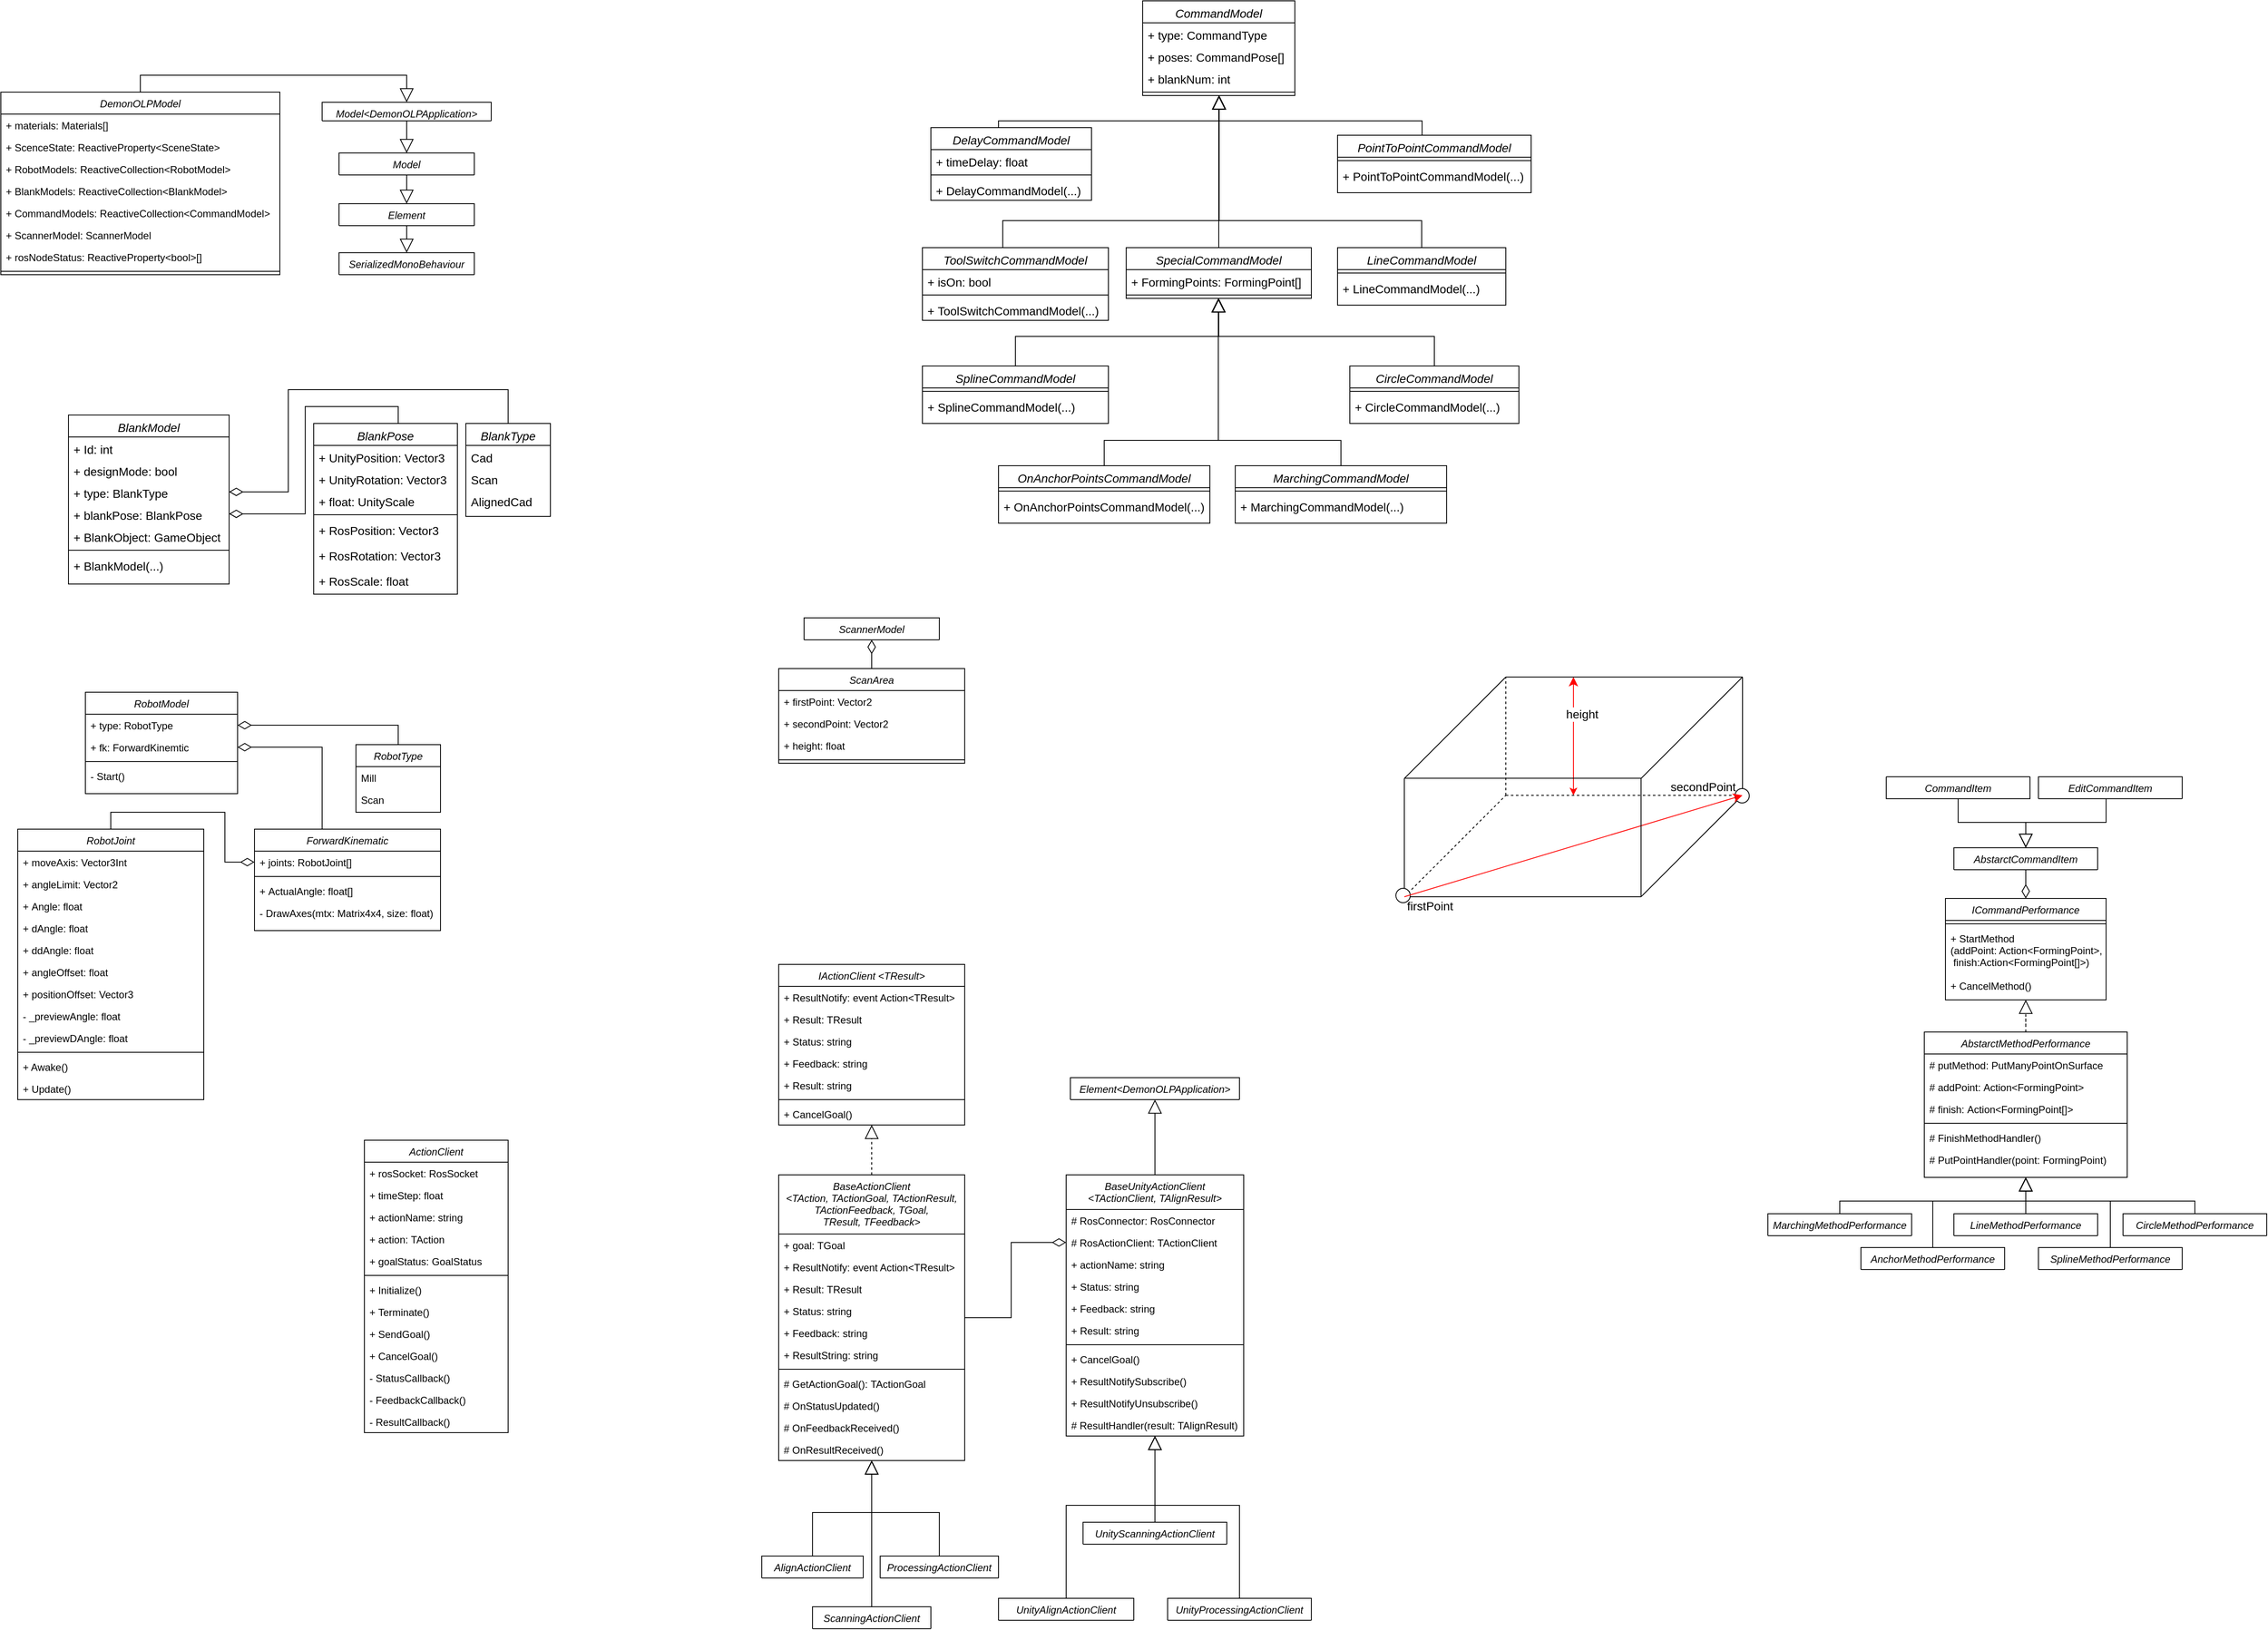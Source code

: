 <mxfile version="14.7.7" type="github">
  <diagram id="C5RBs43oDa-KdzZeNtuy" name="Page-1">
    <mxGraphModel dx="1242" dy="694" grid="1" gridSize="10" guides="1" tooltips="1" connect="1" arrows="1" fold="1" page="1" pageScale="1" pageWidth="827" pageHeight="1169" math="0" shadow="0">
      <root>
        <mxCell id="WIyWlLk6GJQsqaUBKTNV-0" />
        <mxCell id="WIyWlLk6GJQsqaUBKTNV-1" parent="WIyWlLk6GJQsqaUBKTNV-0" />
        <mxCell id="9oT_ovizfc2rXYKXjJCw-19" value="" style="endArrow=classic;startArrow=classic;html=1;fontSize=14;fontColor=#FF3E17;endSize=8;strokeColor=#FF0000;" parent="WIyWlLk6GJQsqaUBKTNV-1" edge="1">
          <mxGeometry width="50" height="50" relative="1" as="geometry">
            <mxPoint x="1880" y="1000" as="sourcePoint" />
            <mxPoint x="1880" y="860" as="targetPoint" />
          </mxGeometry>
        </mxCell>
        <mxCell id="9oT_ovizfc2rXYKXjJCw-22" value="&lt;font color=&quot;#000000&quot;&gt;height&lt;/font&gt;" style="edgeLabel;html=1;align=center;verticalAlign=middle;resizable=0;points=[];fontSize=14;fontColor=#FF3E17;" parent="9oT_ovizfc2rXYKXjJCw-19" vertex="1" connectable="0">
          <mxGeometry x="0.35" y="2" relative="1" as="geometry">
            <mxPoint x="12" y="-2" as="offset" />
          </mxGeometry>
        </mxCell>
        <mxCell id="9oT_ovizfc2rXYKXjJCw-8" value="" style="endArrow=none;dashed=1;html=1;fontSize=14;endSize=14;" parent="WIyWlLk6GJQsqaUBKTNV-1" edge="1">
          <mxGeometry width="50" height="50" relative="1" as="geometry">
            <mxPoint x="1800" y="1000" as="sourcePoint" />
            <mxPoint x="2080" y="1000" as="targetPoint" />
          </mxGeometry>
        </mxCell>
        <mxCell id="9oT_ovizfc2rXYKXjJCw-26" value="&lt;font color=&quot;#000000&quot;&gt;secondPoint&lt;/font&gt;" style="edgeLabel;html=1;align=center;verticalAlign=middle;resizable=0;points=[];fontSize=14;fontColor=#FF3E17;" parent="9oT_ovizfc2rXYKXjJCw-8" vertex="1" connectable="0">
          <mxGeometry x="0.666" y="-2" relative="1" as="geometry">
            <mxPoint y="-12" as="offset" />
          </mxGeometry>
        </mxCell>
        <mxCell id="9oT_ovizfc2rXYKXjJCw-7" value="" style="endArrow=none;dashed=1;html=1;fontSize=14;endSize=14;" parent="WIyWlLk6GJQsqaUBKTNV-1" edge="1">
          <mxGeometry width="50" height="50" relative="1" as="geometry">
            <mxPoint x="1680" y="1120" as="sourcePoint" />
            <mxPoint x="1800" y="1000" as="targetPoint" />
          </mxGeometry>
        </mxCell>
        <mxCell id="9oT_ovizfc2rXYKXjJCw-5" value="" style="endArrow=none;html=1;fontSize=14;endSize=14;" parent="WIyWlLk6GJQsqaUBKTNV-1" edge="1">
          <mxGeometry width="50" height="50" relative="1" as="geometry">
            <mxPoint x="1680" y="1120" as="sourcePoint" />
            <mxPoint x="1960" y="1120" as="targetPoint" />
          </mxGeometry>
        </mxCell>
        <mxCell id="9oT_ovizfc2rXYKXjJCw-25" value="&lt;font color=&quot;#000000&quot;&gt;firstPoint&lt;/font&gt;" style="edgeLabel;html=1;align=center;verticalAlign=middle;resizable=0;points=[];fontSize=14;fontColor=#FF3E17;" parent="9oT_ovizfc2rXYKXjJCw-5" vertex="1" connectable="0">
          <mxGeometry x="-0.809" y="-2" relative="1" as="geometry">
            <mxPoint x="3" y="9" as="offset" />
          </mxGeometry>
        </mxCell>
        <mxCell id="9oT_ovizfc2rXYKXjJCw-15" value="" style="endArrow=none;html=1;fontSize=14;fontColor=#FF3E17;endSize=8;strokeColor=#000000;" parent="WIyWlLk6GJQsqaUBKTNV-1" edge="1">
          <mxGeometry width="50" height="50" relative="1" as="geometry">
            <mxPoint x="1680" y="1120" as="sourcePoint" />
            <mxPoint x="1680" y="980" as="targetPoint" />
          </mxGeometry>
        </mxCell>
        <mxCell id="9oT_ovizfc2rXYKXjJCw-6" value="" style="endArrow=none;html=1;fontSize=14;endSize=14;" parent="WIyWlLk6GJQsqaUBKTNV-1" edge="1">
          <mxGeometry width="50" height="50" relative="1" as="geometry">
            <mxPoint x="1960" y="1120" as="sourcePoint" />
            <mxPoint x="2080" y="1000" as="targetPoint" />
          </mxGeometry>
        </mxCell>
        <mxCell id="9oT_ovizfc2rXYKXjJCw-13" value="" style="endArrow=none;html=1;fontSize=14;fontColor=#FF3E17;endSize=8;strokeColor=#000000;" parent="WIyWlLk6GJQsqaUBKTNV-1" edge="1">
          <mxGeometry width="50" height="50" relative="1" as="geometry">
            <mxPoint x="2080" y="1000" as="sourcePoint" />
            <mxPoint x="2080" y="860" as="targetPoint" />
          </mxGeometry>
        </mxCell>
        <mxCell id="9oT_ovizfc2rXYKXjJCw-23" value="" style="ellipse;whiteSpace=wrap;html=1;aspect=fixed;fontSize=14;fontColor=#FF3E17;" parent="WIyWlLk6GJQsqaUBKTNV-1" vertex="1">
          <mxGeometry x="1670" y="1110" width="17" height="17" as="geometry" />
        </mxCell>
        <mxCell id="9oT_ovizfc2rXYKXjJCw-24" value="" style="ellipse;whiteSpace=wrap;html=1;aspect=fixed;fontSize=14;fontColor=#FF3E17;" parent="WIyWlLk6GJQsqaUBKTNV-1" vertex="1">
          <mxGeometry x="2071" y="992" width="17" height="17" as="geometry" />
        </mxCell>
        <mxCell id="5G_CxzOqrXxREQN-ShXc-9" style="edgeStyle=orthogonalEdgeStyle;rounded=0;orthogonalLoop=1;jettySize=auto;html=1;exitX=0.5;exitY=0;exitDx=0;exitDy=0;endArrow=block;endFill=0;endSize=14;entryX=0.5;entryY=0;entryDx=0;entryDy=0;" parent="WIyWlLk6GJQsqaUBKTNV-1" source="5G_CxzOqrXxREQN-ShXc-0" target="5G_CxzOqrXxREQN-ShXc-10" edge="1">
          <mxGeometry relative="1" as="geometry">
            <mxPoint x="500.0" y="240" as="targetPoint" />
          </mxGeometry>
        </mxCell>
        <mxCell id="5G_CxzOqrXxREQN-ShXc-0" value="DemonOLPModel" style="swimlane;fontStyle=2;align=center;verticalAlign=top;childLayout=stackLayout;horizontal=1;startSize=26;horizontalStack=0;resizeParent=1;resizeLast=0;collapsible=1;marginBottom=0;rounded=0;shadow=0;strokeWidth=1;" parent="WIyWlLk6GJQsqaUBKTNV-1" vertex="1">
          <mxGeometry x="20" y="168" width="330" height="216" as="geometry">
            <mxRectangle x="230" y="140" width="160" height="26" as="alternateBounds" />
          </mxGeometry>
        </mxCell>
        <mxCell id="5G_CxzOqrXxREQN-ShXc-1" value="+ materials: Materials[]" style="text;align=left;verticalAlign=top;spacingLeft=4;spacingRight=4;overflow=hidden;rotatable=0;points=[[0,0.5],[1,0.5]];portConstraint=eastwest;" parent="5G_CxzOqrXxREQN-ShXc-0" vertex="1">
          <mxGeometry y="26" width="330" height="26" as="geometry" />
        </mxCell>
        <mxCell id="5G_CxzOqrXxREQN-ShXc-2" value="+ ScenceState: ReactiveProperty&lt;SceneState&gt;" style="text;align=left;verticalAlign=top;spacingLeft=4;spacingRight=4;overflow=hidden;rotatable=0;points=[[0,0.5],[1,0.5]];portConstraint=eastwest;rounded=0;shadow=0;html=0;" parent="5G_CxzOqrXxREQN-ShXc-0" vertex="1">
          <mxGeometry y="52" width="330" height="26" as="geometry" />
        </mxCell>
        <mxCell id="5G_CxzOqrXxREQN-ShXc-3" value="+ RobotModels: ReactiveCollection&lt;RobotModel&gt;" style="text;align=left;verticalAlign=top;spacingLeft=4;spacingRight=4;overflow=hidden;rotatable=0;points=[[0,0.5],[1,0.5]];portConstraint=eastwest;rounded=0;shadow=0;html=0;" parent="5G_CxzOqrXxREQN-ShXc-0" vertex="1">
          <mxGeometry y="78" width="330" height="26" as="geometry" />
        </mxCell>
        <mxCell id="5G_CxzOqrXxREQN-ShXc-19" value="+ BlankModels: ReactiveCollection&lt;BlankModel&gt;" style="text;align=left;verticalAlign=top;spacingLeft=4;spacingRight=4;overflow=hidden;rotatable=0;points=[[0,0.5],[1,0.5]];portConstraint=eastwest;rounded=0;shadow=0;html=0;" parent="5G_CxzOqrXxREQN-ShXc-0" vertex="1">
          <mxGeometry y="104" width="330" height="26" as="geometry" />
        </mxCell>
        <mxCell id="5G_CxzOqrXxREQN-ShXc-20" value="+ CommandModels: ReactiveCollection&lt;CommandModel&gt;" style="text;align=left;verticalAlign=top;spacingLeft=4;spacingRight=4;overflow=hidden;rotatable=0;points=[[0,0.5],[1,0.5]];portConstraint=eastwest;rounded=0;shadow=0;html=0;" parent="5G_CxzOqrXxREQN-ShXc-0" vertex="1">
          <mxGeometry y="130" width="330" height="26" as="geometry" />
        </mxCell>
        <mxCell id="5G_CxzOqrXxREQN-ShXc-21" value="+ ScannerModel: ScannerModel" style="text;align=left;verticalAlign=top;spacingLeft=4;spacingRight=4;overflow=hidden;rotatable=0;points=[[0,0.5],[1,0.5]];portConstraint=eastwest;rounded=0;shadow=0;html=0;" parent="5G_CxzOqrXxREQN-ShXc-0" vertex="1">
          <mxGeometry y="156" width="330" height="26" as="geometry" />
        </mxCell>
        <mxCell id="5G_CxzOqrXxREQN-ShXc-22" value="+ rosNodeStatus: ReactiveProperty&lt;bool&gt;[]" style="text;align=left;verticalAlign=top;spacingLeft=4;spacingRight=4;overflow=hidden;rotatable=0;points=[[0,0.5],[1,0.5]];portConstraint=eastwest;rounded=0;shadow=0;html=0;" parent="5G_CxzOqrXxREQN-ShXc-0" vertex="1">
          <mxGeometry y="182" width="330" height="26" as="geometry" />
        </mxCell>
        <mxCell id="5G_CxzOqrXxREQN-ShXc-4" value="" style="line;html=1;strokeWidth=1;align=left;verticalAlign=middle;spacingTop=-1;spacingLeft=3;spacingRight=3;rotatable=0;labelPosition=right;points=[];portConstraint=eastwest;" parent="5G_CxzOqrXxREQN-ShXc-0" vertex="1">
          <mxGeometry y="208" width="330" height="8" as="geometry" />
        </mxCell>
        <mxCell id="5G_CxzOqrXxREQN-ShXc-25" style="edgeStyle=orthogonalEdgeStyle;rounded=0;orthogonalLoop=1;jettySize=auto;html=1;exitX=0.5;exitY=1;exitDx=0;exitDy=0;endArrow=block;endFill=0;startSize=11;endSize=14;strokeWidth=1;" parent="WIyWlLk6GJQsqaUBKTNV-1" source="5G_CxzOqrXxREQN-ShXc-10" target="5G_CxzOqrXxREQN-ShXc-23" edge="1">
          <mxGeometry relative="1" as="geometry" />
        </mxCell>
        <mxCell id="5G_CxzOqrXxREQN-ShXc-10" value="Model&lt;DemonOLPApplication&gt;" style="swimlane;fontStyle=2;align=center;verticalAlign=top;childLayout=stackLayout;horizontal=1;startSize=26;horizontalStack=0;resizeParent=1;resizeLast=0;collapsible=1;marginBottom=0;rounded=0;shadow=0;strokeWidth=1;" parent="WIyWlLk6GJQsqaUBKTNV-1" vertex="1" collapsed="1">
          <mxGeometry x="400" y="180" width="200" height="22" as="geometry">
            <mxRectangle x="420" y="168" width="330" height="52" as="alternateBounds" />
          </mxGeometry>
        </mxCell>
        <mxCell id="5G_CxzOqrXxREQN-ShXc-14" value="" style="line;html=1;strokeWidth=1;align=left;verticalAlign=middle;spacingTop=-1;spacingLeft=3;spacingRight=3;rotatable=0;labelPosition=right;points=[];portConstraint=eastwest;" parent="5G_CxzOqrXxREQN-ShXc-10" vertex="1">
          <mxGeometry y="22" width="200" height="8" as="geometry" />
        </mxCell>
        <mxCell id="5G_CxzOqrXxREQN-ShXc-32" style="edgeStyle=orthogonalEdgeStyle;rounded=0;orthogonalLoop=1;jettySize=auto;html=1;exitX=0.5;exitY=1;exitDx=0;exitDy=0;entryX=0.5;entryY=0;entryDx=0;entryDy=0;endArrow=block;endFill=0;startSize=11;endSize=14;strokeWidth=1;" parent="WIyWlLk6GJQsqaUBKTNV-1" source="5G_CxzOqrXxREQN-ShXc-23" target="5G_CxzOqrXxREQN-ShXc-26" edge="1">
          <mxGeometry relative="1" as="geometry" />
        </mxCell>
        <mxCell id="5G_CxzOqrXxREQN-ShXc-23" value="Model" style="swimlane;fontStyle=2;align=center;verticalAlign=top;childLayout=stackLayout;horizontal=1;startSize=26;horizontalStack=0;resizeParent=1;resizeLast=0;collapsible=1;marginBottom=0;rounded=0;shadow=0;strokeWidth=1;" parent="WIyWlLk6GJQsqaUBKTNV-1" vertex="1" collapsed="1">
          <mxGeometry x="420" y="240" width="160" height="26" as="geometry">
            <mxRectangle x="420" y="260" width="330" height="52" as="alternateBounds" />
          </mxGeometry>
        </mxCell>
        <mxCell id="5G_CxzOqrXxREQN-ShXc-24" value="" style="line;html=1;strokeWidth=1;align=left;verticalAlign=middle;spacingTop=-1;spacingLeft=3;spacingRight=3;rotatable=0;labelPosition=right;points=[];portConstraint=eastwest;" parent="5G_CxzOqrXxREQN-ShXc-23" vertex="1">
          <mxGeometry y="26" width="160" height="8" as="geometry" />
        </mxCell>
        <mxCell id="5G_CxzOqrXxREQN-ShXc-31" style="edgeStyle=orthogonalEdgeStyle;rounded=0;orthogonalLoop=1;jettySize=auto;html=1;exitX=0.5;exitY=1;exitDx=0;exitDy=0;entryX=0.5;entryY=0;entryDx=0;entryDy=0;endArrow=block;endFill=0;startSize=11;endSize=14;strokeWidth=1;" parent="WIyWlLk6GJQsqaUBKTNV-1" source="5G_CxzOqrXxREQN-ShXc-26" target="5G_CxzOqrXxREQN-ShXc-29" edge="1">
          <mxGeometry relative="1" as="geometry" />
        </mxCell>
        <mxCell id="5G_CxzOqrXxREQN-ShXc-26" value="Element" style="swimlane;fontStyle=2;align=center;verticalAlign=top;childLayout=stackLayout;horizontal=1;startSize=26;horizontalStack=0;resizeParent=1;resizeLast=0;collapsible=1;marginBottom=0;rounded=0;shadow=0;strokeWidth=1;" parent="WIyWlLk6GJQsqaUBKTNV-1" vertex="1" collapsed="1">
          <mxGeometry x="420" y="300" width="160" height="26" as="geometry">
            <mxRectangle x="420" y="350" width="330" height="52" as="alternateBounds" />
          </mxGeometry>
        </mxCell>
        <mxCell id="5G_CxzOqrXxREQN-ShXc-27" value="" style="line;html=1;strokeWidth=1;align=left;verticalAlign=middle;spacingTop=-1;spacingLeft=3;spacingRight=3;rotatable=0;labelPosition=right;points=[];portConstraint=eastwest;" parent="5G_CxzOqrXxREQN-ShXc-26" vertex="1">
          <mxGeometry y="26" width="160" height="8" as="geometry" />
        </mxCell>
        <mxCell id="ot21QlFZvxYW4VOXmh0Q-141" value="Element" style="swimlane;fontStyle=2;align=center;verticalAlign=top;childLayout=stackLayout;horizontal=1;startSize=26;horizontalStack=0;resizeParent=1;resizeLast=0;collapsible=1;marginBottom=0;rounded=0;shadow=0;strokeWidth=1;" parent="5G_CxzOqrXxREQN-ShXc-26" vertex="1" collapsed="1">
          <mxGeometry y="34" width="160" height="26" as="geometry">
            <mxRectangle x="420" y="350" width="330" height="52" as="alternateBounds" />
          </mxGeometry>
        </mxCell>
        <mxCell id="ot21QlFZvxYW4VOXmh0Q-142" value="" style="line;html=1;strokeWidth=1;align=left;verticalAlign=middle;spacingTop=-1;spacingLeft=3;spacingRight=3;rotatable=0;labelPosition=right;points=[];portConstraint=eastwest;" parent="ot21QlFZvxYW4VOXmh0Q-141" vertex="1">
          <mxGeometry y="26" width="160" height="8" as="geometry" />
        </mxCell>
        <mxCell id="ot21QlFZvxYW4VOXmh0Q-143" value="Element" style="swimlane;fontStyle=2;align=center;verticalAlign=top;childLayout=stackLayout;horizontal=1;startSize=26;horizontalStack=0;resizeParent=1;resizeLast=0;collapsible=1;marginBottom=0;rounded=0;shadow=0;strokeWidth=1;" parent="5G_CxzOqrXxREQN-ShXc-26" vertex="1" collapsed="1">
          <mxGeometry y="60" width="160" height="26" as="geometry">
            <mxRectangle x="420" y="350" width="330" height="52" as="alternateBounds" />
          </mxGeometry>
        </mxCell>
        <mxCell id="ot21QlFZvxYW4VOXmh0Q-144" value="" style="line;html=1;strokeWidth=1;align=left;verticalAlign=middle;spacingTop=-1;spacingLeft=3;spacingRight=3;rotatable=0;labelPosition=right;points=[];portConstraint=eastwest;" parent="ot21QlFZvxYW4VOXmh0Q-143" vertex="1">
          <mxGeometry y="26" width="160" height="8" as="geometry" />
        </mxCell>
        <mxCell id="ot21QlFZvxYW4VOXmh0Q-145" value="Element" style="swimlane;fontStyle=2;align=center;verticalAlign=top;childLayout=stackLayout;horizontal=1;startSize=26;horizontalStack=0;resizeParent=1;resizeLast=0;collapsible=1;marginBottom=0;rounded=0;shadow=0;strokeWidth=1;" parent="ot21QlFZvxYW4VOXmh0Q-143" vertex="1" collapsed="1">
          <mxGeometry y="34" width="160" height="26" as="geometry">
            <mxRectangle x="420" y="350" width="330" height="52" as="alternateBounds" />
          </mxGeometry>
        </mxCell>
        <mxCell id="ot21QlFZvxYW4VOXmh0Q-146" value="" style="line;html=1;strokeWidth=1;align=left;verticalAlign=middle;spacingTop=-1;spacingLeft=3;spacingRight=3;rotatable=0;labelPosition=right;points=[];portConstraint=eastwest;" parent="ot21QlFZvxYW4VOXmh0Q-145" vertex="1">
          <mxGeometry y="26" width="160" height="8" as="geometry" />
        </mxCell>
        <mxCell id="5G_CxzOqrXxREQN-ShXc-29" value="SerializedMonoBehaviour" style="swimlane;fontStyle=2;align=center;verticalAlign=top;childLayout=stackLayout;horizontal=1;startSize=26;horizontalStack=0;resizeParent=1;resizeLast=0;collapsible=1;marginBottom=0;rounded=0;shadow=0;strokeWidth=1;" parent="WIyWlLk6GJQsqaUBKTNV-1" vertex="1" collapsed="1">
          <mxGeometry x="420" y="358" width="160" height="26" as="geometry">
            <mxRectangle x="420" y="436" width="330" height="52" as="alternateBounds" />
          </mxGeometry>
        </mxCell>
        <mxCell id="5G_CxzOqrXxREQN-ShXc-30" value="" style="line;html=1;strokeWidth=1;align=left;verticalAlign=middle;spacingTop=-1;spacingLeft=3;spacingRight=3;rotatable=0;labelPosition=right;points=[];portConstraint=eastwest;" parent="5G_CxzOqrXxREQN-ShXc-29" vertex="1">
          <mxGeometry y="26" width="160" height="8" as="geometry" />
        </mxCell>
        <mxCell id="CJstggTPEPOs3Jj6qC5T-0" value="BlankModel" style="swimlane;fontStyle=2;align=center;verticalAlign=top;childLayout=stackLayout;horizontal=1;startSize=26;horizontalStack=0;resizeParent=1;resizeLast=0;collapsible=1;marginBottom=0;rounded=0;shadow=0;strokeWidth=1;fontSize=14;" parent="WIyWlLk6GJQsqaUBKTNV-1" vertex="1">
          <mxGeometry x="100" y="549.97" width="190" height="200.03" as="geometry">
            <mxRectangle x="230" y="140" width="160" height="26" as="alternateBounds" />
          </mxGeometry>
        </mxCell>
        <mxCell id="CJstggTPEPOs3Jj6qC5T-1" value="+ Id: int" style="text;align=left;verticalAlign=top;spacingLeft=4;spacingRight=4;overflow=hidden;rotatable=0;points=[[0,0.5],[1,0.5]];portConstraint=eastwest;fontSize=14;" parent="CJstggTPEPOs3Jj6qC5T-0" vertex="1">
          <mxGeometry y="26" width="190" height="26" as="geometry" />
        </mxCell>
        <mxCell id="CJstggTPEPOs3Jj6qC5T-2" value="+ designMode: bool" style="text;align=left;verticalAlign=top;spacingLeft=4;spacingRight=4;overflow=hidden;rotatable=0;points=[[0,0.5],[1,0.5]];portConstraint=eastwest;rounded=0;shadow=0;html=0;fontSize=14;" parent="CJstggTPEPOs3Jj6qC5T-0" vertex="1">
          <mxGeometry y="52" width="190" height="26" as="geometry" />
        </mxCell>
        <mxCell id="CJstggTPEPOs3Jj6qC5T-3" value="+ type: BlankType" style="text;align=left;verticalAlign=top;spacingLeft=4;spacingRight=4;overflow=hidden;rotatable=0;points=[[0,0.5],[1,0.5]];portConstraint=eastwest;rounded=0;shadow=0;html=0;fontSize=14;" parent="CJstggTPEPOs3Jj6qC5T-0" vertex="1">
          <mxGeometry y="78" width="190" height="26" as="geometry" />
        </mxCell>
        <mxCell id="CJstggTPEPOs3Jj6qC5T-4" value="+ blankPose: BlankPose" style="text;align=left;verticalAlign=top;spacingLeft=4;spacingRight=4;overflow=hidden;rotatable=0;points=[[0,0.5],[1,0.5]];portConstraint=eastwest;rounded=0;shadow=0;html=0;fontSize=14;" parent="CJstggTPEPOs3Jj6qC5T-0" vertex="1">
          <mxGeometry y="104" width="190" height="26" as="geometry" />
        </mxCell>
        <mxCell id="CJstggTPEPOs3Jj6qC5T-5" value="+ BlankObject: GameObject" style="text;align=left;verticalAlign=top;spacingLeft=4;spacingRight=4;overflow=hidden;rotatable=0;points=[[0,0.5],[1,0.5]];portConstraint=eastwest;rounded=0;shadow=0;html=0;fontSize=14;" parent="CJstggTPEPOs3Jj6qC5T-0" vertex="1">
          <mxGeometry y="130" width="190" height="26" as="geometry" />
        </mxCell>
        <mxCell id="CJstggTPEPOs3Jj6qC5T-8" value="" style="line;html=1;strokeWidth=1;align=left;verticalAlign=middle;spacingTop=-1;spacingLeft=3;spacingRight=3;rotatable=0;labelPosition=right;points=[];portConstraint=eastwest;fontSize=14;" parent="CJstggTPEPOs3Jj6qC5T-0" vertex="1">
          <mxGeometry y="156" width="190" height="8" as="geometry" />
        </mxCell>
        <mxCell id="CJstggTPEPOs3Jj6qC5T-7" value="+ BlankModel(...)" style="text;align=left;verticalAlign=top;spacingLeft=4;spacingRight=4;overflow=hidden;rotatable=0;points=[[0,0.5],[1,0.5]];portConstraint=eastwest;rounded=0;shadow=0;html=0;fontSize=14;" parent="CJstggTPEPOs3Jj6qC5T-0" vertex="1">
          <mxGeometry y="164" width="190" height="30" as="geometry" />
        </mxCell>
        <mxCell id="CJstggTPEPOs3Jj6qC5T-9" value="CommandModel" style="swimlane;fontStyle=2;align=center;verticalAlign=top;childLayout=stackLayout;horizontal=1;startSize=26;horizontalStack=0;resizeParent=1;resizeLast=0;collapsible=1;marginBottom=0;rounded=0;shadow=0;strokeWidth=1;fontSize=14;" parent="WIyWlLk6GJQsqaUBKTNV-1" vertex="1">
          <mxGeometry x="1370.5" y="60" width="180" height="112" as="geometry">
            <mxRectangle x="230" y="140" width="160" height="26" as="alternateBounds" />
          </mxGeometry>
        </mxCell>
        <mxCell id="CJstggTPEPOs3Jj6qC5T-10" value="+ type: CommandType" style="text;align=left;verticalAlign=top;spacingLeft=4;spacingRight=4;overflow=hidden;rotatable=0;points=[[0,0.5],[1,0.5]];portConstraint=eastwest;fontSize=14;" parent="CJstggTPEPOs3Jj6qC5T-9" vertex="1">
          <mxGeometry y="26" width="180" height="26" as="geometry" />
        </mxCell>
        <mxCell id="CJstggTPEPOs3Jj6qC5T-11" value="+ poses: CommandPose[]" style="text;align=left;verticalAlign=top;spacingLeft=4;spacingRight=4;overflow=hidden;rotatable=0;points=[[0,0.5],[1,0.5]];portConstraint=eastwest;rounded=0;shadow=0;html=0;fontSize=14;" parent="CJstggTPEPOs3Jj6qC5T-9" vertex="1">
          <mxGeometry y="52" width="180" height="26" as="geometry" />
        </mxCell>
        <mxCell id="CJstggTPEPOs3Jj6qC5T-12" value="+ blankNum: int" style="text;align=left;verticalAlign=top;spacingLeft=4;spacingRight=4;overflow=hidden;rotatable=0;points=[[0,0.5],[1,0.5]];portConstraint=eastwest;rounded=0;shadow=0;html=0;fontSize=14;" parent="CJstggTPEPOs3Jj6qC5T-9" vertex="1">
          <mxGeometry y="78" width="180" height="26" as="geometry" />
        </mxCell>
        <mxCell id="CJstggTPEPOs3Jj6qC5T-15" value="" style="line;html=1;strokeWidth=1;align=left;verticalAlign=middle;spacingTop=-1;spacingLeft=3;spacingRight=3;rotatable=0;labelPosition=right;points=[];portConstraint=eastwest;fontSize=14;" parent="CJstggTPEPOs3Jj6qC5T-9" vertex="1">
          <mxGeometry y="104" width="180" height="8" as="geometry" />
        </mxCell>
        <mxCell id="JMnRLmYQZvvEb5AHf6ID-22" style="edgeStyle=orthogonalEdgeStyle;rounded=0;orthogonalLoop=1;jettySize=auto;html=1;exitX=0.5;exitY=0;exitDx=0;exitDy=0;endArrow=block;endFill=0;endSize=14;fontSize=14;" parent="WIyWlLk6GJQsqaUBKTNV-1" source="CJstggTPEPOs3Jj6qC5T-18" target="CJstggTPEPOs3Jj6qC5T-9" edge="1">
          <mxGeometry relative="1" as="geometry">
            <Array as="points">
              <mxPoint x="1701" y="202" />
              <mxPoint x="1461" y="202" />
            </Array>
          </mxGeometry>
        </mxCell>
        <mxCell id="CJstggTPEPOs3Jj6qC5T-18" value="PointToPointCommandModel" style="swimlane;fontStyle=2;align=center;verticalAlign=top;childLayout=stackLayout;horizontal=1;startSize=26;horizontalStack=0;resizeParent=1;resizeLast=0;collapsible=1;marginBottom=0;rounded=0;shadow=0;strokeWidth=1;fontSize=14;" parent="WIyWlLk6GJQsqaUBKTNV-1" vertex="1">
          <mxGeometry x="1601" y="219" width="229" height="68" as="geometry">
            <mxRectangle x="230" y="140" width="160" height="26" as="alternateBounds" />
          </mxGeometry>
        </mxCell>
        <mxCell id="CJstggTPEPOs3Jj6qC5T-22" value="" style="line;html=1;strokeWidth=1;align=left;verticalAlign=middle;spacingTop=-1;spacingLeft=3;spacingRight=3;rotatable=0;labelPosition=right;points=[];portConstraint=eastwest;fontSize=14;" parent="CJstggTPEPOs3Jj6qC5T-18" vertex="1">
          <mxGeometry y="26" width="229" height="8" as="geometry" />
        </mxCell>
        <mxCell id="CJstggTPEPOs3Jj6qC5T-6" value="+ PointToPointCommandModel(...)" style="text;align=left;verticalAlign=top;spacingLeft=4;spacingRight=4;overflow=hidden;rotatable=0;points=[[0,0.5],[1,0.5]];portConstraint=eastwest;rounded=0;shadow=0;html=0;fontSize=14;" parent="CJstggTPEPOs3Jj6qC5T-18" vertex="1">
          <mxGeometry y="34" width="229" height="26" as="geometry" />
        </mxCell>
        <mxCell id="JMnRLmYQZvvEb5AHf6ID-20" style="edgeStyle=orthogonalEdgeStyle;rounded=0;orthogonalLoop=1;jettySize=auto;html=1;exitX=0.5;exitY=0;exitDx=0;exitDy=0;endArrow=block;endFill=0;endSize=14;fontSize=14;" parent="WIyWlLk6GJQsqaUBKTNV-1" source="CJstggTPEPOs3Jj6qC5T-24" target="CJstggTPEPOs3Jj6qC5T-9" edge="1">
          <mxGeometry relative="1" as="geometry" />
        </mxCell>
        <mxCell id="CJstggTPEPOs3Jj6qC5T-24" value="SpecialCommandModel" style="swimlane;fontStyle=2;align=center;verticalAlign=top;childLayout=stackLayout;horizontal=1;startSize=26;horizontalStack=0;resizeParent=1;resizeLast=0;collapsible=1;marginBottom=0;rounded=0;shadow=0;strokeWidth=1;fontSize=14;" parent="WIyWlLk6GJQsqaUBKTNV-1" vertex="1">
          <mxGeometry x="1351" y="352" width="219" height="60" as="geometry">
            <mxRectangle x="230" y="140" width="160" height="26" as="alternateBounds" />
          </mxGeometry>
        </mxCell>
        <mxCell id="CJstggTPEPOs3Jj6qC5T-25" value="+ FormingPoints: FormingPoint[]" style="text;align=left;verticalAlign=top;spacingLeft=4;spacingRight=4;overflow=hidden;rotatable=0;points=[[0,0.5],[1,0.5]];portConstraint=eastwest;fontSize=14;" parent="CJstggTPEPOs3Jj6qC5T-24" vertex="1">
          <mxGeometry y="26" width="219" height="26" as="geometry" />
        </mxCell>
        <mxCell id="CJstggTPEPOs3Jj6qC5T-28" value="" style="line;html=1;strokeWidth=1;align=left;verticalAlign=middle;spacingTop=-1;spacingLeft=3;spacingRight=3;rotatable=0;labelPosition=right;points=[];portConstraint=eastwest;fontSize=14;" parent="CJstggTPEPOs3Jj6qC5T-24" vertex="1">
          <mxGeometry y="52" width="219" height="8" as="geometry" />
        </mxCell>
        <mxCell id="9oT_ovizfc2rXYKXjJCw-3" style="edgeStyle=orthogonalEdgeStyle;rounded=0;orthogonalLoop=1;jettySize=auto;html=1;exitX=0.5;exitY=0;exitDx=0;exitDy=0;endArrow=block;endFill=0;endSize=14;" parent="WIyWlLk6GJQsqaUBKTNV-1" source="CJstggTPEPOs3Jj6qC5T-34" target="CJstggTPEPOs3Jj6qC5T-24" edge="1">
          <mxGeometry relative="1" as="geometry">
            <mxPoint x="1420" y="540" as="targetPoint" />
            <Array as="points">
              <mxPoint x="1325" y="580" />
              <mxPoint x="1460" y="580" />
            </Array>
          </mxGeometry>
        </mxCell>
        <mxCell id="CJstggTPEPOs3Jj6qC5T-34" value="OnAnchorPointsCommandModel" style="swimlane;fontStyle=2;align=center;verticalAlign=top;childLayout=stackLayout;horizontal=1;startSize=26;horizontalStack=0;resizeParent=1;resizeLast=0;collapsible=1;marginBottom=0;rounded=0;shadow=0;strokeWidth=1;fontSize=14;" parent="WIyWlLk6GJQsqaUBKTNV-1" vertex="1">
          <mxGeometry x="1200" y="610" width="250" height="68" as="geometry">
            <mxRectangle x="230" y="140" width="160" height="26" as="alternateBounds" />
          </mxGeometry>
        </mxCell>
        <mxCell id="CJstggTPEPOs3Jj6qC5T-35" value="" style="line;html=1;strokeWidth=1;align=left;verticalAlign=middle;spacingTop=-1;spacingLeft=3;spacingRight=3;rotatable=0;labelPosition=right;points=[];portConstraint=eastwest;fontSize=14;" parent="CJstggTPEPOs3Jj6qC5T-34" vertex="1">
          <mxGeometry y="26" width="250" height="8" as="geometry" />
        </mxCell>
        <mxCell id="CJstggTPEPOs3Jj6qC5T-36" value="+ OnAnchorPointsCommandModel(...)" style="text;align=left;verticalAlign=top;spacingLeft=4;spacingRight=4;overflow=hidden;rotatable=0;points=[[0,0.5],[1,0.5]];portConstraint=eastwest;rounded=0;shadow=0;html=0;fontSize=14;" parent="CJstggTPEPOs3Jj6qC5T-34" vertex="1">
          <mxGeometry y="34" width="250" height="26" as="geometry" />
        </mxCell>
        <mxCell id="CJstggTPEPOs3Jj6qC5T-40" style="edgeStyle=orthogonalEdgeStyle;rounded=0;orthogonalLoop=1;jettySize=auto;html=1;exitX=0.5;exitY=0;exitDx=0;exitDy=0;endArrow=block;endFill=0;endSize=14;fontSize=14;" parent="WIyWlLk6GJQsqaUBKTNV-1" source="CJstggTPEPOs3Jj6qC5T-37" target="CJstggTPEPOs3Jj6qC5T-24" edge="1">
          <mxGeometry relative="1" as="geometry">
            <mxPoint x="1480" y="450" as="targetPoint" />
          </mxGeometry>
        </mxCell>
        <mxCell id="CJstggTPEPOs3Jj6qC5T-37" value="CircleCommandModel" style="swimlane;fontStyle=2;align=center;verticalAlign=top;childLayout=stackLayout;horizontal=1;startSize=26;horizontalStack=0;resizeParent=1;resizeLast=0;collapsible=1;marginBottom=0;rounded=0;shadow=0;strokeWidth=1;fontSize=14;" parent="WIyWlLk6GJQsqaUBKTNV-1" vertex="1">
          <mxGeometry x="1615.5" y="492" width="200" height="68" as="geometry">
            <mxRectangle x="230" y="140" width="160" height="26" as="alternateBounds" />
          </mxGeometry>
        </mxCell>
        <mxCell id="CJstggTPEPOs3Jj6qC5T-38" value="" style="line;html=1;strokeWidth=1;align=left;verticalAlign=middle;spacingTop=-1;spacingLeft=3;spacingRight=3;rotatable=0;labelPosition=right;points=[];portConstraint=eastwest;fontSize=14;" parent="CJstggTPEPOs3Jj6qC5T-37" vertex="1">
          <mxGeometry y="26" width="200" height="8" as="geometry" />
        </mxCell>
        <mxCell id="CJstggTPEPOs3Jj6qC5T-39" value="+ CircleCommandModel(...)" style="text;align=left;verticalAlign=top;spacingLeft=4;spacingRight=4;overflow=hidden;rotatable=0;points=[[0,0.5],[1,0.5]];portConstraint=eastwest;rounded=0;shadow=0;html=0;fontSize=14;" parent="CJstggTPEPOs3Jj6qC5T-37" vertex="1">
          <mxGeometry y="34" width="200" height="26" as="geometry" />
        </mxCell>
        <mxCell id="CJstggTPEPOs3Jj6qC5T-44" style="edgeStyle=orthogonalEdgeStyle;rounded=0;orthogonalLoop=1;jettySize=auto;html=1;exitX=0.5;exitY=0;exitDx=0;exitDy=0;endArrow=block;endFill=0;endSize=14;fontSize=14;" parent="WIyWlLk6GJQsqaUBKTNV-1" source="CJstggTPEPOs3Jj6qC5T-41" target="CJstggTPEPOs3Jj6qC5T-24" edge="1">
          <mxGeometry relative="1" as="geometry">
            <mxPoint x="1440" y="440" as="targetPoint" />
          </mxGeometry>
        </mxCell>
        <mxCell id="CJstggTPEPOs3Jj6qC5T-41" value="SplineCommandModel" style="swimlane;fontStyle=2;align=center;verticalAlign=top;childLayout=stackLayout;horizontal=1;startSize=26;horizontalStack=0;resizeParent=1;resizeLast=0;collapsible=1;marginBottom=0;rounded=0;shadow=0;strokeWidth=1;fontSize=14;" parent="WIyWlLk6GJQsqaUBKTNV-1" vertex="1">
          <mxGeometry x="1110" y="492" width="220" height="68" as="geometry">
            <mxRectangle x="230" y="140" width="160" height="26" as="alternateBounds" />
          </mxGeometry>
        </mxCell>
        <mxCell id="CJstggTPEPOs3Jj6qC5T-42" value="" style="line;html=1;strokeWidth=1;align=left;verticalAlign=middle;spacingTop=-1;spacingLeft=3;spacingRight=3;rotatable=0;labelPosition=right;points=[];portConstraint=eastwest;fontSize=14;" parent="CJstggTPEPOs3Jj6qC5T-41" vertex="1">
          <mxGeometry y="26" width="220" height="8" as="geometry" />
        </mxCell>
        <mxCell id="CJstggTPEPOs3Jj6qC5T-43" value="+ SplineCommandModel(...)" style="text;align=left;verticalAlign=top;spacingLeft=4;spacingRight=4;overflow=hidden;rotatable=0;points=[[0,0.5],[1,0.5]];portConstraint=eastwest;rounded=0;shadow=0;html=0;fontSize=14;" parent="CJstggTPEPOs3Jj6qC5T-41" vertex="1">
          <mxGeometry y="34" width="220" height="26" as="geometry" />
        </mxCell>
        <mxCell id="JMnRLmYQZvvEb5AHf6ID-19" style="edgeStyle=orthogonalEdgeStyle;rounded=0;orthogonalLoop=1;jettySize=auto;html=1;exitX=0.5;exitY=0;exitDx=0;exitDy=0;endArrow=block;endFill=0;endSize=14;fontSize=14;" parent="WIyWlLk6GJQsqaUBKTNV-1" source="CJstggTPEPOs3Jj6qC5T-45" target="CJstggTPEPOs3Jj6qC5T-9" edge="1">
          <mxGeometry relative="1" as="geometry">
            <Array as="points">
              <mxPoint x="1701" y="320" />
              <mxPoint x="1461" y="320" />
            </Array>
          </mxGeometry>
        </mxCell>
        <mxCell id="CJstggTPEPOs3Jj6qC5T-45" value="LineCommandModel" style="swimlane;fontStyle=2;align=center;verticalAlign=top;childLayout=stackLayout;horizontal=1;startSize=26;horizontalStack=0;resizeParent=1;resizeLast=0;collapsible=1;marginBottom=0;rounded=0;shadow=0;strokeWidth=1;fontSize=14;" parent="WIyWlLk6GJQsqaUBKTNV-1" vertex="1">
          <mxGeometry x="1601" y="352" width="199" height="68" as="geometry">
            <mxRectangle x="230" y="140" width="160" height="26" as="alternateBounds" />
          </mxGeometry>
        </mxCell>
        <mxCell id="CJstggTPEPOs3Jj6qC5T-46" value="" style="line;html=1;strokeWidth=1;align=left;verticalAlign=middle;spacingTop=-1;spacingLeft=3;spacingRight=3;rotatable=0;labelPosition=right;points=[];portConstraint=eastwest;fontSize=14;" parent="CJstggTPEPOs3Jj6qC5T-45" vertex="1">
          <mxGeometry y="26" width="199" height="8" as="geometry" />
        </mxCell>
        <mxCell id="CJstggTPEPOs3Jj6qC5T-47" value="+ LineCommandModel(...)" style="text;align=left;verticalAlign=top;spacingLeft=4;spacingRight=4;overflow=hidden;rotatable=0;points=[[0,0.5],[1,0.5]];portConstraint=eastwest;rounded=0;shadow=0;html=0;fontSize=14;" parent="CJstggTPEPOs3Jj6qC5T-45" vertex="1">
          <mxGeometry y="34" width="199" height="26" as="geometry" />
        </mxCell>
        <mxCell id="JMnRLmYQZvvEb5AHf6ID-23" style="edgeStyle=orthogonalEdgeStyle;rounded=0;orthogonalLoop=1;jettySize=auto;html=1;exitX=0.5;exitY=0;exitDx=0;exitDy=0;endArrow=block;endFill=0;endSize=14;fontSize=14;" parent="WIyWlLk6GJQsqaUBKTNV-1" source="JMnRLmYQZvvEb5AHf6ID-5" target="CJstggTPEPOs3Jj6qC5T-9" edge="1">
          <mxGeometry relative="1" as="geometry">
            <Array as="points">
              <mxPoint x="1200" y="202" />
              <mxPoint x="1461" y="202" />
            </Array>
          </mxGeometry>
        </mxCell>
        <mxCell id="JMnRLmYQZvvEb5AHf6ID-5" value="DelayCommandModel" style="swimlane;fontStyle=2;align=center;verticalAlign=top;childLayout=stackLayout;horizontal=1;startSize=26;horizontalStack=0;resizeParent=1;resizeLast=0;collapsible=1;marginBottom=0;rounded=0;shadow=0;strokeWidth=1;fontSize=14;" parent="WIyWlLk6GJQsqaUBKTNV-1" vertex="1">
          <mxGeometry x="1120" y="210" width="190" height="86" as="geometry">
            <mxRectangle x="230" y="140" width="160" height="26" as="alternateBounds" />
          </mxGeometry>
        </mxCell>
        <mxCell id="JMnRLmYQZvvEb5AHf6ID-8" value="+ timeDelay: float" style="text;align=left;verticalAlign=top;spacingLeft=4;spacingRight=4;overflow=hidden;rotatable=0;points=[[0,0.5],[1,0.5]];portConstraint=eastwest;rounded=0;shadow=0;html=0;fontSize=14;" parent="JMnRLmYQZvvEb5AHf6ID-5" vertex="1">
          <mxGeometry y="26" width="190" height="26" as="geometry" />
        </mxCell>
        <mxCell id="JMnRLmYQZvvEb5AHf6ID-6" value="" style="line;html=1;strokeWidth=1;align=left;verticalAlign=middle;spacingTop=-1;spacingLeft=3;spacingRight=3;rotatable=0;labelPosition=right;points=[];portConstraint=eastwest;fontSize=14;" parent="JMnRLmYQZvvEb5AHf6ID-5" vertex="1">
          <mxGeometry y="52" width="190" height="8" as="geometry" />
        </mxCell>
        <mxCell id="JMnRLmYQZvvEb5AHf6ID-7" value="+ DelayCommandModel(...)" style="text;align=left;verticalAlign=top;spacingLeft=4;spacingRight=4;overflow=hidden;rotatable=0;points=[[0,0.5],[1,0.5]];portConstraint=eastwest;rounded=0;shadow=0;html=0;fontSize=14;" parent="JMnRLmYQZvvEb5AHf6ID-5" vertex="1">
          <mxGeometry y="60" width="190" height="26" as="geometry" />
        </mxCell>
        <mxCell id="JMnRLmYQZvvEb5AHf6ID-18" style="edgeStyle=orthogonalEdgeStyle;rounded=0;orthogonalLoop=1;jettySize=auto;html=1;exitX=0.5;exitY=0;exitDx=0;exitDy=0;endArrow=block;endFill=0;endSize=14;fontSize=14;" parent="WIyWlLk6GJQsqaUBKTNV-1" source="JMnRLmYQZvvEb5AHf6ID-9" target="CJstggTPEPOs3Jj6qC5T-9" edge="1">
          <mxGeometry relative="1" as="geometry">
            <Array as="points">
              <mxPoint x="1205" y="320" />
              <mxPoint x="1461" y="320" />
            </Array>
          </mxGeometry>
        </mxCell>
        <mxCell id="JMnRLmYQZvvEb5AHf6ID-9" value="ToolSwitchCommandModel" style="swimlane;fontStyle=2;align=center;verticalAlign=top;childLayout=stackLayout;horizontal=1;startSize=26;horizontalStack=0;resizeParent=1;resizeLast=0;collapsible=1;marginBottom=0;rounded=0;shadow=0;strokeWidth=1;fontSize=14;" parent="WIyWlLk6GJQsqaUBKTNV-1" vertex="1">
          <mxGeometry x="1110" y="352" width="220" height="86" as="geometry">
            <mxRectangle x="230" y="140" width="160" height="26" as="alternateBounds" />
          </mxGeometry>
        </mxCell>
        <mxCell id="JMnRLmYQZvvEb5AHf6ID-10" value="+ isOn: bool" style="text;align=left;verticalAlign=top;spacingLeft=4;spacingRight=4;overflow=hidden;rotatable=0;points=[[0,0.5],[1,0.5]];portConstraint=eastwest;rounded=0;shadow=0;html=0;fontSize=14;" parent="JMnRLmYQZvvEb5AHf6ID-9" vertex="1">
          <mxGeometry y="26" width="220" height="26" as="geometry" />
        </mxCell>
        <mxCell id="JMnRLmYQZvvEb5AHf6ID-11" value="" style="line;html=1;strokeWidth=1;align=left;verticalAlign=middle;spacingTop=-1;spacingLeft=3;spacingRight=3;rotatable=0;labelPosition=right;points=[];portConstraint=eastwest;fontSize=14;" parent="JMnRLmYQZvvEb5AHf6ID-9" vertex="1">
          <mxGeometry y="52" width="220" height="8" as="geometry" />
        </mxCell>
        <mxCell id="JMnRLmYQZvvEb5AHf6ID-12" value="+ ToolSwitchCommandModel(...)" style="text;align=left;verticalAlign=top;spacingLeft=4;spacingRight=4;overflow=hidden;rotatable=0;points=[[0,0.5],[1,0.5]];portConstraint=eastwest;rounded=0;shadow=0;html=0;fontSize=14;" parent="JMnRLmYQZvvEb5AHf6ID-9" vertex="1">
          <mxGeometry y="60" width="220" height="26" as="geometry" />
        </mxCell>
        <mxCell id="JMnRLmYQZvvEb5AHf6ID-34" style="edgeStyle=orthogonalEdgeStyle;rounded=0;orthogonalLoop=1;jettySize=auto;html=1;exitX=0.5;exitY=0;exitDx=0;exitDy=0;fontSize=14;endArrow=diamondThin;endFill=0;endSize=14;" parent="WIyWlLk6GJQsqaUBKTNV-1" source="JMnRLmYQZvvEb5AHf6ID-24" target="CJstggTPEPOs3Jj6qC5T-4" edge="1">
          <mxGeometry relative="1" as="geometry">
            <Array as="points">
              <mxPoint x="490" y="539.97" />
              <mxPoint x="380" y="539.97" />
              <mxPoint x="380" y="666.97" />
            </Array>
          </mxGeometry>
        </mxCell>
        <mxCell id="JMnRLmYQZvvEb5AHf6ID-24" value="BlankPose" style="swimlane;fontStyle=2;align=center;verticalAlign=top;childLayout=stackLayout;horizontal=1;startSize=26;horizontalStack=0;resizeParent=1;resizeLast=0;collapsible=1;marginBottom=0;rounded=0;shadow=0;strokeWidth=1;fontSize=14;" parent="WIyWlLk6GJQsqaUBKTNV-1" vertex="1">
          <mxGeometry x="390" y="560" width="170" height="202" as="geometry">
            <mxRectangle x="230" y="140" width="160" height="26" as="alternateBounds" />
          </mxGeometry>
        </mxCell>
        <mxCell id="JMnRLmYQZvvEb5AHf6ID-25" value="+ UnityPosition: Vector3" style="text;align=left;verticalAlign=top;spacingLeft=4;spacingRight=4;overflow=hidden;rotatable=0;points=[[0,0.5],[1,0.5]];portConstraint=eastwest;fontSize=14;" parent="JMnRLmYQZvvEb5AHf6ID-24" vertex="1">
          <mxGeometry y="26" width="170" height="26" as="geometry" />
        </mxCell>
        <mxCell id="JMnRLmYQZvvEb5AHf6ID-26" value="+ UnityRotation: Vector3" style="text;align=left;verticalAlign=top;spacingLeft=4;spacingRight=4;overflow=hidden;rotatable=0;points=[[0,0.5],[1,0.5]];portConstraint=eastwest;rounded=0;shadow=0;html=0;fontSize=14;" parent="JMnRLmYQZvvEb5AHf6ID-24" vertex="1">
          <mxGeometry y="52" width="170" height="26" as="geometry" />
        </mxCell>
        <mxCell id="JMnRLmYQZvvEb5AHf6ID-27" value="+ float: UnityScale" style="text;align=left;verticalAlign=top;spacingLeft=4;spacingRight=4;overflow=hidden;rotatable=0;points=[[0,0.5],[1,0.5]];portConstraint=eastwest;rounded=0;shadow=0;html=0;fontSize=14;" parent="JMnRLmYQZvvEb5AHf6ID-24" vertex="1">
          <mxGeometry y="78" width="170" height="26" as="geometry" />
        </mxCell>
        <mxCell id="JMnRLmYQZvvEb5AHf6ID-30" value="" style="line;html=1;strokeWidth=1;align=left;verticalAlign=middle;spacingTop=-1;spacingLeft=3;spacingRight=3;rotatable=0;labelPosition=right;points=[];portConstraint=eastwest;fontSize=14;" parent="JMnRLmYQZvvEb5AHf6ID-24" vertex="1">
          <mxGeometry y="104" width="170" height="8" as="geometry" />
        </mxCell>
        <mxCell id="JMnRLmYQZvvEb5AHf6ID-31" value="+ RosPosition: Vector3" style="text;align=left;verticalAlign=top;spacingLeft=4;spacingRight=4;overflow=hidden;rotatable=0;points=[[0,0.5],[1,0.5]];portConstraint=eastwest;rounded=0;shadow=0;html=0;fontSize=14;" parent="JMnRLmYQZvvEb5AHf6ID-24" vertex="1">
          <mxGeometry y="112" width="170" height="30" as="geometry" />
        </mxCell>
        <mxCell id="JMnRLmYQZvvEb5AHf6ID-32" value="+ RosRotation: Vector3" style="text;align=left;verticalAlign=top;spacingLeft=4;spacingRight=4;overflow=hidden;rotatable=0;points=[[0,0.5],[1,0.5]];portConstraint=eastwest;rounded=0;shadow=0;html=0;fontSize=14;" parent="JMnRLmYQZvvEb5AHf6ID-24" vertex="1">
          <mxGeometry y="142" width="170" height="30" as="geometry" />
        </mxCell>
        <mxCell id="JMnRLmYQZvvEb5AHf6ID-33" value="+ RosScale: float" style="text;align=left;verticalAlign=top;spacingLeft=4;spacingRight=4;overflow=hidden;rotatable=0;points=[[0,0.5],[1,0.5]];portConstraint=eastwest;rounded=0;shadow=0;html=0;fontSize=14;" parent="JMnRLmYQZvvEb5AHf6ID-24" vertex="1">
          <mxGeometry y="172" width="170" height="30" as="geometry" />
        </mxCell>
        <mxCell id="JMnRLmYQZvvEb5AHf6ID-44" style="edgeStyle=orthogonalEdgeStyle;rounded=0;orthogonalLoop=1;jettySize=auto;html=1;exitX=0.5;exitY=0;exitDx=0;exitDy=0;fontSize=14;endArrow=diamondThin;endFill=0;endSize=14;" parent="WIyWlLk6GJQsqaUBKTNV-1" source="JMnRLmYQZvvEb5AHf6ID-36" target="CJstggTPEPOs3Jj6qC5T-3" edge="1">
          <mxGeometry relative="1" as="geometry">
            <Array as="points">
              <mxPoint x="620" y="519.97" />
              <mxPoint x="360" y="519.97" />
              <mxPoint x="360" y="640.97" />
            </Array>
          </mxGeometry>
        </mxCell>
        <mxCell id="JMnRLmYQZvvEb5AHf6ID-36" value="BlankType" style="swimlane;fontStyle=2;align=center;verticalAlign=top;childLayout=stackLayout;horizontal=1;startSize=26;horizontalStack=0;resizeParent=1;resizeLast=0;collapsible=1;marginBottom=0;rounded=0;shadow=0;strokeWidth=1;fontSize=14;" parent="WIyWlLk6GJQsqaUBKTNV-1" vertex="1">
          <mxGeometry x="570" y="559.97" width="100" height="110" as="geometry">
            <mxRectangle x="230" y="140" width="160" height="26" as="alternateBounds" />
          </mxGeometry>
        </mxCell>
        <mxCell id="JMnRLmYQZvvEb5AHf6ID-37" value="Cad" style="text;align=left;verticalAlign=top;spacingLeft=4;spacingRight=4;overflow=hidden;rotatable=0;points=[[0,0.5],[1,0.5]];portConstraint=eastwest;fontSize=14;" parent="JMnRLmYQZvvEb5AHf6ID-36" vertex="1">
          <mxGeometry y="26" width="100" height="26" as="geometry" />
        </mxCell>
        <mxCell id="JMnRLmYQZvvEb5AHf6ID-38" value="Scan" style="text;align=left;verticalAlign=top;spacingLeft=4;spacingRight=4;overflow=hidden;rotatable=0;points=[[0,0.5],[1,0.5]];portConstraint=eastwest;rounded=0;shadow=0;html=0;fontSize=14;" parent="JMnRLmYQZvvEb5AHf6ID-36" vertex="1">
          <mxGeometry y="52" width="100" height="26" as="geometry" />
        </mxCell>
        <mxCell id="JMnRLmYQZvvEb5AHf6ID-39" value="AlignedCad" style="text;align=left;verticalAlign=top;spacingLeft=4;spacingRight=4;overflow=hidden;rotatable=0;points=[[0,0.5],[1,0.5]];portConstraint=eastwest;rounded=0;shadow=0;html=0;fontSize=14;" parent="JMnRLmYQZvvEb5AHf6ID-36" vertex="1">
          <mxGeometry y="78" width="100" height="26" as="geometry" />
        </mxCell>
        <mxCell id="JMnRLmYQZvvEb5AHf6ID-45" value="RobotModel" style="swimlane;fontStyle=2;align=center;verticalAlign=top;childLayout=stackLayout;horizontal=1;startSize=26;horizontalStack=0;resizeParent=1;resizeLast=0;collapsible=1;marginBottom=0;rounded=0;shadow=0;strokeWidth=1;" parent="WIyWlLk6GJQsqaUBKTNV-1" vertex="1">
          <mxGeometry x="120" y="878" width="180" height="120" as="geometry">
            <mxRectangle x="230" y="140" width="160" height="26" as="alternateBounds" />
          </mxGeometry>
        </mxCell>
        <mxCell id="JMnRLmYQZvvEb5AHf6ID-46" value="+ type: RobotType" style="text;align=left;verticalAlign=top;spacingLeft=4;spacingRight=4;overflow=hidden;rotatable=0;points=[[0,0.5],[1,0.5]];portConstraint=eastwest;" parent="JMnRLmYQZvvEb5AHf6ID-45" vertex="1">
          <mxGeometry y="26" width="180" height="26" as="geometry" />
        </mxCell>
        <mxCell id="JMnRLmYQZvvEb5AHf6ID-47" value="+ fk: ForwardKinemtic" style="text;align=left;verticalAlign=top;spacingLeft=4;spacingRight=4;overflow=hidden;rotatable=0;points=[[0,0.5],[1,0.5]];portConstraint=eastwest;rounded=0;shadow=0;html=0;" parent="JMnRLmYQZvvEb5AHf6ID-45" vertex="1">
          <mxGeometry y="52" width="180" height="26" as="geometry" />
        </mxCell>
        <mxCell id="JMnRLmYQZvvEb5AHf6ID-51" value="" style="line;html=1;strokeWidth=1;align=left;verticalAlign=middle;spacingTop=-1;spacingLeft=3;spacingRight=3;rotatable=0;labelPosition=right;points=[];portConstraint=eastwest;" parent="JMnRLmYQZvvEb5AHf6ID-45" vertex="1">
          <mxGeometry y="78" width="180" height="8" as="geometry" />
        </mxCell>
        <mxCell id="JMnRLmYQZvvEb5AHf6ID-52" value="- Start()" style="text;align=left;verticalAlign=top;spacingLeft=4;spacingRight=4;overflow=hidden;rotatable=0;points=[[0,0.5],[1,0.5]];portConstraint=eastwest;rounded=0;shadow=0;html=0;" parent="JMnRLmYQZvvEb5AHf6ID-45" vertex="1">
          <mxGeometry y="86" width="180" height="30" as="geometry" />
        </mxCell>
        <mxCell id="JMnRLmYQZvvEb5AHf6ID-62" style="edgeStyle=orthogonalEdgeStyle;rounded=0;orthogonalLoop=1;jettySize=auto;html=1;exitX=0.5;exitY=0;exitDx=0;exitDy=0;fontSize=14;endArrow=diamondThin;endFill=0;endSize=14;" parent="WIyWlLk6GJQsqaUBKTNV-1" source="JMnRLmYQZvvEb5AHf6ID-58" target="JMnRLmYQZvvEb5AHf6ID-46" edge="1">
          <mxGeometry relative="1" as="geometry" />
        </mxCell>
        <mxCell id="JMnRLmYQZvvEb5AHf6ID-58" value="RobotType" style="swimlane;fontStyle=2;align=center;verticalAlign=top;childLayout=stackLayout;horizontal=1;startSize=26;horizontalStack=0;resizeParent=1;resizeLast=0;collapsible=1;marginBottom=0;rounded=0;shadow=0;strokeWidth=1;" parent="WIyWlLk6GJQsqaUBKTNV-1" vertex="1">
          <mxGeometry x="440" y="940" width="100" height="80" as="geometry">
            <mxRectangle x="230" y="140" width="160" height="26" as="alternateBounds" />
          </mxGeometry>
        </mxCell>
        <mxCell id="JMnRLmYQZvvEb5AHf6ID-59" value="Mill" style="text;align=left;verticalAlign=top;spacingLeft=4;spacingRight=4;overflow=hidden;rotatable=0;points=[[0,0.5],[1,0.5]];portConstraint=eastwest;" parent="JMnRLmYQZvvEb5AHf6ID-58" vertex="1">
          <mxGeometry y="26" width="100" height="26" as="geometry" />
        </mxCell>
        <mxCell id="JMnRLmYQZvvEb5AHf6ID-60" value="Scan" style="text;align=left;verticalAlign=top;spacingLeft=4;spacingRight=4;overflow=hidden;rotatable=0;points=[[0,0.5],[1,0.5]];portConstraint=eastwest;rounded=0;shadow=0;html=0;" parent="JMnRLmYQZvvEb5AHf6ID-58" vertex="1">
          <mxGeometry y="52" width="100" height="26" as="geometry" />
        </mxCell>
        <mxCell id="JMnRLmYQZvvEb5AHf6ID-68" style="edgeStyle=orthogonalEdgeStyle;rounded=0;orthogonalLoop=1;jettySize=auto;html=1;exitX=0.5;exitY=0;exitDx=0;exitDy=0;fontSize=14;endArrow=diamondThin;endFill=0;endSize=14;" parent="WIyWlLk6GJQsqaUBKTNV-1" source="JMnRLmYQZvvEb5AHf6ID-63" target="JMnRLmYQZvvEb5AHf6ID-47" edge="1">
          <mxGeometry relative="1" as="geometry">
            <Array as="points">
              <mxPoint x="400" y="1040" />
              <mxPoint x="400" y="943" />
            </Array>
          </mxGeometry>
        </mxCell>
        <mxCell id="JMnRLmYQZvvEb5AHf6ID-63" value="ForwardKinematic" style="swimlane;fontStyle=2;align=center;verticalAlign=top;childLayout=stackLayout;horizontal=1;startSize=26;horizontalStack=0;resizeParent=1;resizeLast=0;collapsible=1;marginBottom=0;rounded=0;shadow=0;strokeWidth=1;" parent="WIyWlLk6GJQsqaUBKTNV-1" vertex="1">
          <mxGeometry x="320" y="1040" width="220" height="120" as="geometry">
            <mxRectangle x="230" y="140" width="160" height="26" as="alternateBounds" />
          </mxGeometry>
        </mxCell>
        <mxCell id="JMnRLmYQZvvEb5AHf6ID-64" value="+ joints: RobotJoint[]" style="text;align=left;verticalAlign=top;spacingLeft=4;spacingRight=4;overflow=hidden;rotatable=0;points=[[0,0.5],[1,0.5]];portConstraint=eastwest;" parent="JMnRLmYQZvvEb5AHf6ID-63" vertex="1">
          <mxGeometry y="26" width="220" height="26" as="geometry" />
        </mxCell>
        <mxCell id="JMnRLmYQZvvEb5AHf6ID-66" value="" style="line;html=1;strokeWidth=1;align=left;verticalAlign=middle;spacingTop=-1;spacingLeft=3;spacingRight=3;rotatable=0;labelPosition=right;points=[];portConstraint=eastwest;" parent="JMnRLmYQZvvEb5AHf6ID-63" vertex="1">
          <mxGeometry y="52" width="220" height="8" as="geometry" />
        </mxCell>
        <mxCell id="JMnRLmYQZvvEb5AHf6ID-65" value="+ ActualAngle: float[]" style="text;align=left;verticalAlign=top;spacingLeft=4;spacingRight=4;overflow=hidden;rotatable=0;points=[[0,0.5],[1,0.5]];portConstraint=eastwest;rounded=0;shadow=0;html=0;" parent="JMnRLmYQZvvEb5AHf6ID-63" vertex="1">
          <mxGeometry y="60" width="220" height="26" as="geometry" />
        </mxCell>
        <mxCell id="JMnRLmYQZvvEb5AHf6ID-67" value="- DrawAxes(mtx: Matrix4x4, size: float)" style="text;align=left;verticalAlign=top;spacingLeft=4;spacingRight=4;overflow=hidden;rotatable=0;points=[[0,0.5],[1,0.5]];portConstraint=eastwest;rounded=0;shadow=0;html=0;" parent="JMnRLmYQZvvEb5AHf6ID-63" vertex="1">
          <mxGeometry y="86" width="220" height="30" as="geometry" />
        </mxCell>
        <mxCell id="JMnRLmYQZvvEb5AHf6ID-90" style="edgeStyle=orthogonalEdgeStyle;rounded=0;orthogonalLoop=1;jettySize=auto;html=1;exitX=0.5;exitY=0;exitDx=0;exitDy=0;fontSize=14;endArrow=diamondThin;endFill=0;endSize=14;" parent="WIyWlLk6GJQsqaUBKTNV-1" source="JMnRLmYQZvvEb5AHf6ID-74" target="JMnRLmYQZvvEb5AHf6ID-64" edge="1">
          <mxGeometry relative="1" as="geometry" />
        </mxCell>
        <mxCell id="JMnRLmYQZvvEb5AHf6ID-74" value="RobotJoint" style="swimlane;fontStyle=2;align=center;verticalAlign=top;childLayout=stackLayout;horizontal=1;startSize=26;horizontalStack=0;resizeParent=1;resizeLast=0;collapsible=1;marginBottom=0;rounded=0;shadow=0;strokeWidth=1;" parent="WIyWlLk6GJQsqaUBKTNV-1" vertex="1">
          <mxGeometry x="40" y="1040" width="220" height="320" as="geometry">
            <mxRectangle x="230" y="140" width="160" height="26" as="alternateBounds" />
          </mxGeometry>
        </mxCell>
        <mxCell id="JMnRLmYQZvvEb5AHf6ID-75" value="+ moveAxis: Vector3Int" style="text;align=left;verticalAlign=top;spacingLeft=4;spacingRight=4;overflow=hidden;rotatable=0;points=[[0,0.5],[1,0.5]];portConstraint=eastwest;" parent="JMnRLmYQZvvEb5AHf6ID-74" vertex="1">
          <mxGeometry y="26" width="220" height="26" as="geometry" />
        </mxCell>
        <mxCell id="JMnRLmYQZvvEb5AHf6ID-79" value="+ angleLimit: Vector2" style="text;align=left;verticalAlign=top;spacingLeft=4;spacingRight=4;overflow=hidden;rotatable=0;points=[[0,0.5],[1,0.5]];portConstraint=eastwest;" parent="JMnRLmYQZvvEb5AHf6ID-74" vertex="1">
          <mxGeometry y="52" width="220" height="26" as="geometry" />
        </mxCell>
        <mxCell id="JMnRLmYQZvvEb5AHf6ID-80" value="+ Angle: float" style="text;align=left;verticalAlign=top;spacingLeft=4;spacingRight=4;overflow=hidden;rotatable=0;points=[[0,0.5],[1,0.5]];portConstraint=eastwest;" parent="JMnRLmYQZvvEb5AHf6ID-74" vertex="1">
          <mxGeometry y="78" width="220" height="26" as="geometry" />
        </mxCell>
        <mxCell id="JMnRLmYQZvvEb5AHf6ID-81" value="+ dAngle: float" style="text;align=left;verticalAlign=top;spacingLeft=4;spacingRight=4;overflow=hidden;rotatable=0;points=[[0,0.5],[1,0.5]];portConstraint=eastwest;rounded=0;shadow=0;html=0;" parent="JMnRLmYQZvvEb5AHf6ID-74" vertex="1">
          <mxGeometry y="104" width="220" height="26" as="geometry" />
        </mxCell>
        <mxCell id="JMnRLmYQZvvEb5AHf6ID-82" value="+ ddAngle: float" style="text;align=left;verticalAlign=top;spacingLeft=4;spacingRight=4;overflow=hidden;rotatable=0;points=[[0,0.5],[1,0.5]];portConstraint=eastwest;rounded=0;shadow=0;html=0;" parent="JMnRLmYQZvvEb5AHf6ID-74" vertex="1">
          <mxGeometry y="130" width="220" height="26" as="geometry" />
        </mxCell>
        <mxCell id="JMnRLmYQZvvEb5AHf6ID-84" value="+ angleOffset: float" style="text;align=left;verticalAlign=top;spacingLeft=4;spacingRight=4;overflow=hidden;rotatable=0;points=[[0,0.5],[1,0.5]];portConstraint=eastwest;rounded=0;shadow=0;html=0;" parent="JMnRLmYQZvvEb5AHf6ID-74" vertex="1">
          <mxGeometry y="156" width="220" height="26" as="geometry" />
        </mxCell>
        <mxCell id="JMnRLmYQZvvEb5AHf6ID-85" value="+ positionOffset: Vector3" style="text;align=left;verticalAlign=top;spacingLeft=4;spacingRight=4;overflow=hidden;rotatable=0;points=[[0,0.5],[1,0.5]];portConstraint=eastwest;rounded=0;shadow=0;html=0;" parent="JMnRLmYQZvvEb5AHf6ID-74" vertex="1">
          <mxGeometry y="182" width="220" height="26" as="geometry" />
        </mxCell>
        <mxCell id="JMnRLmYQZvvEb5AHf6ID-86" value="- _previewAngle: float" style="text;align=left;verticalAlign=top;spacingLeft=4;spacingRight=4;overflow=hidden;rotatable=0;points=[[0,0.5],[1,0.5]];portConstraint=eastwest;rounded=0;shadow=0;html=0;" parent="JMnRLmYQZvvEb5AHf6ID-74" vertex="1">
          <mxGeometry y="208" width="220" height="26" as="geometry" />
        </mxCell>
        <mxCell id="JMnRLmYQZvvEb5AHf6ID-87" value="- _previewDAngle: float" style="text;align=left;verticalAlign=top;spacingLeft=4;spacingRight=4;overflow=hidden;rotatable=0;points=[[0,0.5],[1,0.5]];portConstraint=eastwest;rounded=0;shadow=0;html=0;" parent="JMnRLmYQZvvEb5AHf6ID-74" vertex="1">
          <mxGeometry y="234" width="220" height="26" as="geometry" />
        </mxCell>
        <mxCell id="JMnRLmYQZvvEb5AHf6ID-76" value="" style="line;html=1;strokeWidth=1;align=left;verticalAlign=middle;spacingTop=-1;spacingLeft=3;spacingRight=3;rotatable=0;labelPosition=right;points=[];portConstraint=eastwest;" parent="JMnRLmYQZvvEb5AHf6ID-74" vertex="1">
          <mxGeometry y="260" width="220" height="8" as="geometry" />
        </mxCell>
        <mxCell id="JMnRLmYQZvvEb5AHf6ID-77" value="+ Awake()" style="text;align=left;verticalAlign=top;spacingLeft=4;spacingRight=4;overflow=hidden;rotatable=0;points=[[0,0.5],[1,0.5]];portConstraint=eastwest;rounded=0;shadow=0;html=0;" parent="JMnRLmYQZvvEb5AHf6ID-74" vertex="1">
          <mxGeometry y="268" width="220" height="26" as="geometry" />
        </mxCell>
        <mxCell id="JMnRLmYQZvvEb5AHf6ID-89" value="+ Update()" style="text;align=left;verticalAlign=top;spacingLeft=4;spacingRight=4;overflow=hidden;rotatable=0;points=[[0,0.5],[1,0.5]];portConstraint=eastwest;rounded=0;shadow=0;html=0;" parent="JMnRLmYQZvvEb5AHf6ID-74" vertex="1">
          <mxGeometry y="294" width="220" height="26" as="geometry" />
        </mxCell>
        <mxCell id="JMnRLmYQZvvEb5AHf6ID-93" value="ScannerModel" style="swimlane;fontStyle=2;align=center;verticalAlign=top;childLayout=stackLayout;horizontal=1;startSize=26;horizontalStack=0;resizeParent=1;resizeLast=0;collapsible=1;marginBottom=0;rounded=0;shadow=0;strokeWidth=1;" parent="WIyWlLk6GJQsqaUBKTNV-1" vertex="1" collapsed="1">
          <mxGeometry x="970" y="790" width="160" height="26" as="geometry">
            <mxRectangle x="970" y="790" width="100" height="60" as="alternateBounds" />
          </mxGeometry>
        </mxCell>
        <mxCell id="JMnRLmYQZvvEb5AHf6ID-103" style="edgeStyle=orthogonalEdgeStyle;rounded=0;orthogonalLoop=1;jettySize=auto;html=1;exitX=0.5;exitY=0;exitDx=0;exitDy=0;entryX=0.5;entryY=1;entryDx=0;entryDy=0;fontSize=14;endArrow=diamondThin;endFill=0;endSize=14;" parent="WIyWlLk6GJQsqaUBKTNV-1" source="JMnRLmYQZvvEb5AHf6ID-97" target="JMnRLmYQZvvEb5AHf6ID-93" edge="1">
          <mxGeometry relative="1" as="geometry" />
        </mxCell>
        <mxCell id="JMnRLmYQZvvEb5AHf6ID-97" value="ScanArea" style="swimlane;fontStyle=2;align=center;verticalAlign=top;childLayout=stackLayout;horizontal=1;startSize=26;horizontalStack=0;resizeParent=1;resizeLast=0;collapsible=1;marginBottom=0;rounded=0;shadow=0;strokeWidth=1;" parent="WIyWlLk6GJQsqaUBKTNV-1" vertex="1">
          <mxGeometry x="940" y="850" width="220" height="112" as="geometry">
            <mxRectangle x="230" y="140" width="160" height="26" as="alternateBounds" />
          </mxGeometry>
        </mxCell>
        <mxCell id="JMnRLmYQZvvEb5AHf6ID-98" value="+ firstPoint: Vector2" style="text;align=left;verticalAlign=top;spacingLeft=4;spacingRight=4;overflow=hidden;rotatable=0;points=[[0,0.5],[1,0.5]];portConstraint=eastwest;" parent="JMnRLmYQZvvEb5AHf6ID-97" vertex="1">
          <mxGeometry y="26" width="220" height="26" as="geometry" />
        </mxCell>
        <mxCell id="JMnRLmYQZvvEb5AHf6ID-104" value="+ secondPoint: Vector2" style="text;align=left;verticalAlign=top;spacingLeft=4;spacingRight=4;overflow=hidden;rotatable=0;points=[[0,0.5],[1,0.5]];portConstraint=eastwest;" parent="JMnRLmYQZvvEb5AHf6ID-97" vertex="1">
          <mxGeometry y="52" width="220" height="26" as="geometry" />
        </mxCell>
        <mxCell id="JMnRLmYQZvvEb5AHf6ID-105" value="+ height: float" style="text;align=left;verticalAlign=top;spacingLeft=4;spacingRight=4;overflow=hidden;rotatable=0;points=[[0,0.5],[1,0.5]];portConstraint=eastwest;" parent="JMnRLmYQZvvEb5AHf6ID-97" vertex="1">
          <mxGeometry y="78" width="220" height="26" as="geometry" />
        </mxCell>
        <mxCell id="JMnRLmYQZvvEb5AHf6ID-99" value="" style="line;html=1;strokeWidth=1;align=left;verticalAlign=middle;spacingTop=-1;spacingLeft=3;spacingRight=3;rotatable=0;labelPosition=right;points=[];portConstraint=eastwest;" parent="JMnRLmYQZvvEb5AHf6ID-97" vertex="1">
          <mxGeometry y="104" width="220" height="8" as="geometry" />
        </mxCell>
        <mxCell id="9oT_ovizfc2rXYKXjJCw-4" style="edgeStyle=orthogonalEdgeStyle;rounded=0;orthogonalLoop=1;jettySize=auto;html=1;exitX=0.5;exitY=0;exitDx=0;exitDy=0;endArrow=block;endFill=0;endSize=14;" parent="WIyWlLk6GJQsqaUBKTNV-1" source="9oT_ovizfc2rXYKXjJCw-0" target="CJstggTPEPOs3Jj6qC5T-24" edge="1">
          <mxGeometry relative="1" as="geometry">
            <Array as="points">
              <mxPoint x="1605" y="580" />
              <mxPoint x="1460" y="580" />
            </Array>
          </mxGeometry>
        </mxCell>
        <mxCell id="9oT_ovizfc2rXYKXjJCw-0" value="MarchingCommandModel" style="swimlane;fontStyle=2;align=center;verticalAlign=top;childLayout=stackLayout;horizontal=1;startSize=26;horizontalStack=0;resizeParent=1;resizeLast=0;collapsible=1;marginBottom=0;rounded=0;shadow=0;strokeWidth=1;fontSize=14;" parent="WIyWlLk6GJQsqaUBKTNV-1" vertex="1">
          <mxGeometry x="1480" y="610" width="250" height="68" as="geometry">
            <mxRectangle x="230" y="140" width="160" height="26" as="alternateBounds" />
          </mxGeometry>
        </mxCell>
        <mxCell id="9oT_ovizfc2rXYKXjJCw-1" value="" style="line;html=1;strokeWidth=1;align=left;verticalAlign=middle;spacingTop=-1;spacingLeft=3;spacingRight=3;rotatable=0;labelPosition=right;points=[];portConstraint=eastwest;fontSize=14;" parent="9oT_ovizfc2rXYKXjJCw-0" vertex="1">
          <mxGeometry y="26" width="250" height="8" as="geometry" />
        </mxCell>
        <mxCell id="9oT_ovizfc2rXYKXjJCw-2" value="+ MarchingCommandModel(...)" style="text;align=left;verticalAlign=top;spacingLeft=4;spacingRight=4;overflow=hidden;rotatable=0;points=[[0,0.5],[1,0.5]];portConstraint=eastwest;rounded=0;shadow=0;html=0;fontSize=14;" parent="9oT_ovizfc2rXYKXjJCw-0" vertex="1">
          <mxGeometry y="34" width="250" height="26" as="geometry" />
        </mxCell>
        <mxCell id="9oT_ovizfc2rXYKXjJCw-10" value="" style="endArrow=classic;html=1;fontSize=14;endSize=8;strokeColor=#FF0000;" parent="WIyWlLk6GJQsqaUBKTNV-1" edge="1">
          <mxGeometry width="50" height="50" relative="1" as="geometry">
            <mxPoint x="1680" y="1120" as="sourcePoint" />
            <mxPoint x="2080" y="1000" as="targetPoint" />
          </mxGeometry>
        </mxCell>
        <mxCell id="9oT_ovizfc2rXYKXjJCw-11" value="" style="endArrow=none;dashed=1;html=1;fontSize=14;fontColor=#FF3E17;endSize=8;" parent="WIyWlLk6GJQsqaUBKTNV-1" edge="1">
          <mxGeometry width="50" height="50" relative="1" as="geometry">
            <mxPoint x="1800" y="1000" as="sourcePoint" />
            <mxPoint x="1800" y="860" as="targetPoint" />
          </mxGeometry>
        </mxCell>
        <mxCell id="9oT_ovizfc2rXYKXjJCw-12" value="" style="endArrow=none;html=1;fontSize=14;fontColor=#FF3E17;endSize=8;strokeColor=#000000;" parent="WIyWlLk6GJQsqaUBKTNV-1" edge="1">
          <mxGeometry width="50" height="50" relative="1" as="geometry">
            <mxPoint x="1800" y="860" as="sourcePoint" />
            <mxPoint x="2080" y="860" as="targetPoint" />
          </mxGeometry>
        </mxCell>
        <mxCell id="9oT_ovizfc2rXYKXjJCw-14" value="" style="endArrow=none;html=1;fontSize=14;fontColor=#FF3E17;endSize=8;strokeColor=#000000;" parent="WIyWlLk6GJQsqaUBKTNV-1" edge="1">
          <mxGeometry width="50" height="50" relative="1" as="geometry">
            <mxPoint x="1680" y="980" as="sourcePoint" />
            <mxPoint x="1800" y="860" as="targetPoint" />
          </mxGeometry>
        </mxCell>
        <mxCell id="9oT_ovizfc2rXYKXjJCw-16" value="" style="endArrow=none;html=1;fontSize=14;fontColor=#FF3E17;endSize=8;strokeColor=#000000;" parent="WIyWlLk6GJQsqaUBKTNV-1" edge="1">
          <mxGeometry width="50" height="50" relative="1" as="geometry">
            <mxPoint x="1960" y="979.71" as="sourcePoint" />
            <mxPoint x="1680" y="979.71" as="targetPoint" />
          </mxGeometry>
        </mxCell>
        <mxCell id="9oT_ovizfc2rXYKXjJCw-17" value="" style="endArrow=none;html=1;fontSize=14;fontColor=#FF3E17;endSize=8;strokeColor=#000000;" parent="WIyWlLk6GJQsqaUBKTNV-1" edge="1">
          <mxGeometry width="50" height="50" relative="1" as="geometry">
            <mxPoint x="1960" y="980" as="sourcePoint" />
            <mxPoint x="2080" y="860" as="targetPoint" />
          </mxGeometry>
        </mxCell>
        <mxCell id="9oT_ovizfc2rXYKXjJCw-18" value="" style="endArrow=none;html=1;fontSize=14;fontColor=#FF3E17;endSize=8;strokeColor=#000000;" parent="WIyWlLk6GJQsqaUBKTNV-1" edge="1">
          <mxGeometry width="50" height="50" relative="1" as="geometry">
            <mxPoint x="1960" y="1120" as="sourcePoint" />
            <mxPoint x="1960" y="980" as="targetPoint" />
          </mxGeometry>
        </mxCell>
        <mxCell id="ot21QlFZvxYW4VOXmh0Q-0" value="ActionClient" style="swimlane;fontStyle=2;align=center;verticalAlign=top;childLayout=stackLayout;horizontal=1;startSize=26;horizontalStack=0;resizeParent=1;resizeLast=0;collapsible=1;marginBottom=0;rounded=0;shadow=0;strokeWidth=1;" parent="WIyWlLk6GJQsqaUBKTNV-1" vertex="1">
          <mxGeometry x="450" y="1408" width="170" height="346" as="geometry">
            <mxRectangle x="230" y="140" width="160" height="26" as="alternateBounds" />
          </mxGeometry>
        </mxCell>
        <mxCell id="ot21QlFZvxYW4VOXmh0Q-1" value="+ rosSocket: RosSocket" style="text;align=left;verticalAlign=top;spacingLeft=4;spacingRight=4;overflow=hidden;rotatable=0;points=[[0,0.5],[1,0.5]];portConstraint=eastwest;" parent="ot21QlFZvxYW4VOXmh0Q-0" vertex="1">
          <mxGeometry y="26" width="170" height="26" as="geometry" />
        </mxCell>
        <mxCell id="ot21QlFZvxYW4VOXmh0Q-2" value="+ timeStep: float" style="text;align=left;verticalAlign=top;spacingLeft=4;spacingRight=4;overflow=hidden;rotatable=0;points=[[0,0.5],[1,0.5]];portConstraint=eastwest;" parent="ot21QlFZvxYW4VOXmh0Q-0" vertex="1">
          <mxGeometry y="52" width="170" height="26" as="geometry" />
        </mxCell>
        <mxCell id="ot21QlFZvxYW4VOXmh0Q-3" value="+ actionName: string" style="text;align=left;verticalAlign=top;spacingLeft=4;spacingRight=4;overflow=hidden;rotatable=0;points=[[0,0.5],[1,0.5]];portConstraint=eastwest;" parent="ot21QlFZvxYW4VOXmh0Q-0" vertex="1">
          <mxGeometry y="78" width="170" height="26" as="geometry" />
        </mxCell>
        <mxCell id="ot21QlFZvxYW4VOXmh0Q-4" value="+ action: TAction" style="text;align=left;verticalAlign=top;spacingLeft=4;spacingRight=4;overflow=hidden;rotatable=0;points=[[0,0.5],[1,0.5]];portConstraint=eastwest;rounded=0;shadow=0;html=0;" parent="ot21QlFZvxYW4VOXmh0Q-0" vertex="1">
          <mxGeometry y="104" width="170" height="26" as="geometry" />
        </mxCell>
        <mxCell id="ot21QlFZvxYW4VOXmh0Q-5" value="+ goalStatus: GoalStatus" style="text;align=left;verticalAlign=top;spacingLeft=4;spacingRight=4;overflow=hidden;rotatable=0;points=[[0,0.5],[1,0.5]];portConstraint=eastwest;rounded=0;shadow=0;html=0;" parent="ot21QlFZvxYW4VOXmh0Q-0" vertex="1">
          <mxGeometry y="130" width="170" height="26" as="geometry" />
        </mxCell>
        <mxCell id="ot21QlFZvxYW4VOXmh0Q-10" value="" style="line;html=1;strokeWidth=1;align=left;verticalAlign=middle;spacingTop=-1;spacingLeft=3;spacingRight=3;rotatable=0;labelPosition=right;points=[];portConstraint=eastwest;" parent="ot21QlFZvxYW4VOXmh0Q-0" vertex="1">
          <mxGeometry y="156" width="170" height="8" as="geometry" />
        </mxCell>
        <mxCell id="ot21QlFZvxYW4VOXmh0Q-11" value="+ Initialize()" style="text;align=left;verticalAlign=top;spacingLeft=4;spacingRight=4;overflow=hidden;rotatable=0;points=[[0,0.5],[1,0.5]];portConstraint=eastwest;rounded=0;shadow=0;html=0;" parent="ot21QlFZvxYW4VOXmh0Q-0" vertex="1">
          <mxGeometry y="164" width="170" height="26" as="geometry" />
        </mxCell>
        <mxCell id="ot21QlFZvxYW4VOXmh0Q-12" value="+ Terminate()" style="text;align=left;verticalAlign=top;spacingLeft=4;spacingRight=4;overflow=hidden;rotatable=0;points=[[0,0.5],[1,0.5]];portConstraint=eastwest;rounded=0;shadow=0;html=0;" parent="ot21QlFZvxYW4VOXmh0Q-0" vertex="1">
          <mxGeometry y="190" width="170" height="26" as="geometry" />
        </mxCell>
        <mxCell id="ot21QlFZvxYW4VOXmh0Q-13" value="+ SendGoal()" style="text;align=left;verticalAlign=top;spacingLeft=4;spacingRight=4;overflow=hidden;rotatable=0;points=[[0,0.5],[1,0.5]];portConstraint=eastwest;rounded=0;shadow=0;html=0;" parent="ot21QlFZvxYW4VOXmh0Q-0" vertex="1">
          <mxGeometry y="216" width="170" height="26" as="geometry" />
        </mxCell>
        <mxCell id="ot21QlFZvxYW4VOXmh0Q-14" value="+ CancelGoal()" style="text;align=left;verticalAlign=top;spacingLeft=4;spacingRight=4;overflow=hidden;rotatable=0;points=[[0,0.5],[1,0.5]];portConstraint=eastwest;rounded=0;shadow=0;html=0;" parent="ot21QlFZvxYW4VOXmh0Q-0" vertex="1">
          <mxGeometry y="242" width="170" height="26" as="geometry" />
        </mxCell>
        <mxCell id="ot21QlFZvxYW4VOXmh0Q-15" value="- StatusCallback()" style="text;align=left;verticalAlign=top;spacingLeft=4;spacingRight=4;overflow=hidden;rotatable=0;points=[[0,0.5],[1,0.5]];portConstraint=eastwest;rounded=0;shadow=0;html=0;" parent="ot21QlFZvxYW4VOXmh0Q-0" vertex="1">
          <mxGeometry y="268" width="170" height="26" as="geometry" />
        </mxCell>
        <mxCell id="ot21QlFZvxYW4VOXmh0Q-16" value="- FeedbackCallback()" style="text;align=left;verticalAlign=top;spacingLeft=4;spacingRight=4;overflow=hidden;rotatable=0;points=[[0,0.5],[1,0.5]];portConstraint=eastwest;rounded=0;shadow=0;html=0;" parent="ot21QlFZvxYW4VOXmh0Q-0" vertex="1">
          <mxGeometry y="294" width="170" height="26" as="geometry" />
        </mxCell>
        <mxCell id="ot21QlFZvxYW4VOXmh0Q-17" value="- ResultCallback()" style="text;align=left;verticalAlign=top;spacingLeft=4;spacingRight=4;overflow=hidden;rotatable=0;points=[[0,0.5],[1,0.5]];portConstraint=eastwest;rounded=0;shadow=0;html=0;" parent="ot21QlFZvxYW4VOXmh0Q-0" vertex="1">
          <mxGeometry y="320" width="170" height="26" as="geometry" />
        </mxCell>
        <mxCell id="ot21QlFZvxYW4VOXmh0Q-82" style="edgeStyle=orthogonalEdgeStyle;rounded=0;orthogonalLoop=1;jettySize=auto;html=1;endArrow=diamondThin;endFill=0;endSize=14;" parent="WIyWlLk6GJQsqaUBKTNV-1" source="ot21QlFZvxYW4VOXmh0Q-18" target="ot21QlFZvxYW4VOXmh0Q-35" edge="1">
          <mxGeometry relative="1" as="geometry" />
        </mxCell>
        <mxCell id="ot21QlFZvxYW4VOXmh0Q-86" style="edgeStyle=orthogonalEdgeStyle;rounded=0;orthogonalLoop=1;jettySize=auto;html=1;exitX=0.5;exitY=0;exitDx=0;exitDy=0;dashed=1;endArrow=block;endFill=0;endSize=14;" parent="WIyWlLk6GJQsqaUBKTNV-1" source="ot21QlFZvxYW4VOXmh0Q-18" target="ot21QlFZvxYW4VOXmh0Q-46" edge="1">
          <mxGeometry relative="1" as="geometry" />
        </mxCell>
        <mxCell id="ot21QlFZvxYW4VOXmh0Q-18" value="BaseActionClient&#xa;&lt;TAction, TActionGoal, TActionResult, &#xa;TActionFeedback, TGoal, &#xa;TResult, TFeedback&gt;" style="swimlane;fontStyle=2;align=center;verticalAlign=top;childLayout=stackLayout;horizontal=1;startSize=70;horizontalStack=0;resizeParent=1;resizeLast=0;collapsible=1;marginBottom=0;rounded=0;shadow=0;strokeWidth=1;" parent="WIyWlLk6GJQsqaUBKTNV-1" vertex="1">
          <mxGeometry x="940" y="1449" width="220" height="338" as="geometry">
            <mxRectangle x="230" y="140" width="160" height="26" as="alternateBounds" />
          </mxGeometry>
        </mxCell>
        <mxCell id="ot21QlFZvxYW4VOXmh0Q-19" value="+ goal: TGoal" style="text;align=left;verticalAlign=top;spacingLeft=4;spacingRight=4;overflow=hidden;rotatable=0;points=[[0,0.5],[1,0.5]];portConstraint=eastwest;" parent="ot21QlFZvxYW4VOXmh0Q-18" vertex="1">
          <mxGeometry y="70" width="220" height="26" as="geometry" />
        </mxCell>
        <mxCell id="ot21QlFZvxYW4VOXmh0Q-20" value="+ ResultNotify: event Action&lt;TResult&gt;" style="text;align=left;verticalAlign=top;spacingLeft=4;spacingRight=4;overflow=hidden;rotatable=0;points=[[0,0.5],[1,0.5]];portConstraint=eastwest;" parent="ot21QlFZvxYW4VOXmh0Q-18" vertex="1">
          <mxGeometry y="96" width="220" height="26" as="geometry" />
        </mxCell>
        <mxCell id="ot21QlFZvxYW4VOXmh0Q-21" value="+ Result: TResult" style="text;align=left;verticalAlign=top;spacingLeft=4;spacingRight=4;overflow=hidden;rotatable=0;points=[[0,0.5],[1,0.5]];portConstraint=eastwest;" parent="ot21QlFZvxYW4VOXmh0Q-18" vertex="1">
          <mxGeometry y="122" width="220" height="26" as="geometry" />
        </mxCell>
        <mxCell id="ot21QlFZvxYW4VOXmh0Q-22" value="+ Status: string" style="text;align=left;verticalAlign=top;spacingLeft=4;spacingRight=4;overflow=hidden;rotatable=0;points=[[0,0.5],[1,0.5]];portConstraint=eastwest;rounded=0;shadow=0;html=0;" parent="ot21QlFZvxYW4VOXmh0Q-18" vertex="1">
          <mxGeometry y="148" width="220" height="26" as="geometry" />
        </mxCell>
        <mxCell id="ot21QlFZvxYW4VOXmh0Q-32" value="+ Feedback: string" style="text;align=left;verticalAlign=top;spacingLeft=4;spacingRight=4;overflow=hidden;rotatable=0;points=[[0,0.5],[1,0.5]];portConstraint=eastwest;rounded=0;shadow=0;html=0;" parent="ot21QlFZvxYW4VOXmh0Q-18" vertex="1">
          <mxGeometry y="174" width="220" height="26" as="geometry" />
        </mxCell>
        <mxCell id="ot21QlFZvxYW4VOXmh0Q-23" value="+ ResultString: string" style="text;align=left;verticalAlign=top;spacingLeft=4;spacingRight=4;overflow=hidden;rotatable=0;points=[[0,0.5],[1,0.5]];portConstraint=eastwest;rounded=0;shadow=0;html=0;" parent="ot21QlFZvxYW4VOXmh0Q-18" vertex="1">
          <mxGeometry y="200" width="220" height="26" as="geometry" />
        </mxCell>
        <mxCell id="ot21QlFZvxYW4VOXmh0Q-24" value="" style="line;html=1;strokeWidth=1;align=left;verticalAlign=middle;spacingTop=-1;spacingLeft=3;spacingRight=3;rotatable=0;labelPosition=right;points=[];portConstraint=eastwest;" parent="ot21QlFZvxYW4VOXmh0Q-18" vertex="1">
          <mxGeometry y="226" width="220" height="8" as="geometry" />
        </mxCell>
        <mxCell id="ot21QlFZvxYW4VOXmh0Q-25" value="# GetActionGoal(): TActionGoal " style="text;align=left;verticalAlign=top;spacingLeft=4;spacingRight=4;overflow=hidden;rotatable=0;points=[[0,0.5],[1,0.5]];portConstraint=eastwest;rounded=0;shadow=0;html=0;" parent="ot21QlFZvxYW4VOXmh0Q-18" vertex="1">
          <mxGeometry y="234" width="220" height="26" as="geometry" />
        </mxCell>
        <mxCell id="ot21QlFZvxYW4VOXmh0Q-26" value="# OnStatusUpdated()" style="text;align=left;verticalAlign=top;spacingLeft=4;spacingRight=4;overflow=hidden;rotatable=0;points=[[0,0.5],[1,0.5]];portConstraint=eastwest;rounded=0;shadow=0;html=0;" parent="ot21QlFZvxYW4VOXmh0Q-18" vertex="1">
          <mxGeometry y="260" width="220" height="26" as="geometry" />
        </mxCell>
        <mxCell id="ot21QlFZvxYW4VOXmh0Q-27" value="# OnFeedbackReceived()" style="text;align=left;verticalAlign=top;spacingLeft=4;spacingRight=4;overflow=hidden;rotatable=0;points=[[0,0.5],[1,0.5]];portConstraint=eastwest;rounded=0;shadow=0;html=0;" parent="ot21QlFZvxYW4VOXmh0Q-18" vertex="1">
          <mxGeometry y="286" width="220" height="26" as="geometry" />
        </mxCell>
        <mxCell id="ot21QlFZvxYW4VOXmh0Q-28" value="# OnResultReceived()" style="text;align=left;verticalAlign=top;spacingLeft=4;spacingRight=4;overflow=hidden;rotatable=0;points=[[0,0.5],[1,0.5]];portConstraint=eastwest;rounded=0;shadow=0;html=0;" parent="ot21QlFZvxYW4VOXmh0Q-18" vertex="1">
          <mxGeometry y="312" width="220" height="26" as="geometry" />
        </mxCell>
        <mxCell id="ot21QlFZvxYW4VOXmh0Q-155" style="edgeStyle=orthogonalEdgeStyle;rounded=0;orthogonalLoop=1;jettySize=auto;html=1;exitX=0.5;exitY=0;exitDx=0;exitDy=0;entryX=0.5;entryY=1;entryDx=0;entryDy=0;endArrow=block;endFill=0;endSize=14;" parent="WIyWlLk6GJQsqaUBKTNV-1" source="ot21QlFZvxYW4VOXmh0Q-33" target="ot21QlFZvxYW4VOXmh0Q-147" edge="1">
          <mxGeometry relative="1" as="geometry" />
        </mxCell>
        <mxCell id="ot21QlFZvxYW4VOXmh0Q-33" value="BaseUnityActionClient&#xa;&lt;TActionClient, TAlignResult&gt;" style="swimlane;fontStyle=2;align=center;verticalAlign=top;childLayout=stackLayout;horizontal=1;startSize=41;horizontalStack=0;resizeParent=1;resizeLast=0;collapsible=1;marginBottom=0;rounded=0;shadow=0;strokeWidth=1;" parent="WIyWlLk6GJQsqaUBKTNV-1" vertex="1">
          <mxGeometry x="1280" y="1449" width="210" height="309" as="geometry">
            <mxRectangle x="230" y="140" width="160" height="26" as="alternateBounds" />
          </mxGeometry>
        </mxCell>
        <mxCell id="ot21QlFZvxYW4VOXmh0Q-34" value="# RosConnector: RosConnector" style="text;align=left;verticalAlign=top;spacingLeft=4;spacingRight=4;overflow=hidden;rotatable=0;points=[[0,0.5],[1,0.5]];portConstraint=eastwest;" parent="ot21QlFZvxYW4VOXmh0Q-33" vertex="1">
          <mxGeometry y="41" width="210" height="26" as="geometry" />
        </mxCell>
        <mxCell id="ot21QlFZvxYW4VOXmh0Q-35" value="# RosActionClient: TActionClient" style="text;align=left;verticalAlign=top;spacingLeft=4;spacingRight=4;overflow=hidden;rotatable=0;points=[[0,0.5],[1,0.5]];portConstraint=eastwest;" parent="ot21QlFZvxYW4VOXmh0Q-33" vertex="1">
          <mxGeometry y="67" width="210" height="26" as="geometry" />
        </mxCell>
        <mxCell id="ot21QlFZvxYW4VOXmh0Q-36" value="+ actionName: string" style="text;align=left;verticalAlign=top;spacingLeft=4;spacingRight=4;overflow=hidden;rotatable=0;points=[[0,0.5],[1,0.5]];portConstraint=eastwest;" parent="ot21QlFZvxYW4VOXmh0Q-33" vertex="1">
          <mxGeometry y="93" width="210" height="26" as="geometry" />
        </mxCell>
        <mxCell id="ot21QlFZvxYW4VOXmh0Q-37" value="+ Status: string" style="text;align=left;verticalAlign=top;spacingLeft=4;spacingRight=4;overflow=hidden;rotatable=0;points=[[0,0.5],[1,0.5]];portConstraint=eastwest;rounded=0;shadow=0;html=0;" parent="ot21QlFZvxYW4VOXmh0Q-33" vertex="1">
          <mxGeometry y="119" width="210" height="26" as="geometry" />
        </mxCell>
        <mxCell id="ot21QlFZvxYW4VOXmh0Q-38" value="+ Feedback: string" style="text;align=left;verticalAlign=top;spacingLeft=4;spacingRight=4;overflow=hidden;rotatable=0;points=[[0,0.5],[1,0.5]];portConstraint=eastwest;rounded=0;shadow=0;html=0;" parent="ot21QlFZvxYW4VOXmh0Q-33" vertex="1">
          <mxGeometry y="145" width="210" height="26" as="geometry" />
        </mxCell>
        <mxCell id="ot21QlFZvxYW4VOXmh0Q-39" value="+ Result: string" style="text;align=left;verticalAlign=top;spacingLeft=4;spacingRight=4;overflow=hidden;rotatable=0;points=[[0,0.5],[1,0.5]];portConstraint=eastwest;rounded=0;shadow=0;html=0;" parent="ot21QlFZvxYW4VOXmh0Q-33" vertex="1">
          <mxGeometry y="171" width="210" height="26" as="geometry" />
        </mxCell>
        <mxCell id="ot21QlFZvxYW4VOXmh0Q-40" value="" style="line;html=1;strokeWidth=1;align=left;verticalAlign=middle;spacingTop=-1;spacingLeft=3;spacingRight=3;rotatable=0;labelPosition=right;points=[];portConstraint=eastwest;" parent="ot21QlFZvxYW4VOXmh0Q-33" vertex="1">
          <mxGeometry y="197" width="210" height="8" as="geometry" />
        </mxCell>
        <mxCell id="ot21QlFZvxYW4VOXmh0Q-41" value="+ CancelGoal() " style="text;align=left;verticalAlign=top;spacingLeft=4;spacingRight=4;overflow=hidden;rotatable=0;points=[[0,0.5],[1,0.5]];portConstraint=eastwest;rounded=0;shadow=0;html=0;" parent="ot21QlFZvxYW4VOXmh0Q-33" vertex="1">
          <mxGeometry y="205" width="210" height="26" as="geometry" />
        </mxCell>
        <mxCell id="ot21QlFZvxYW4VOXmh0Q-42" value="+ ResultNotifySubscribe()" style="text;align=left;verticalAlign=top;spacingLeft=4;spacingRight=4;overflow=hidden;rotatable=0;points=[[0,0.5],[1,0.5]];portConstraint=eastwest;rounded=0;shadow=0;html=0;" parent="ot21QlFZvxYW4VOXmh0Q-33" vertex="1">
          <mxGeometry y="231" width="210" height="26" as="geometry" />
        </mxCell>
        <mxCell id="ot21QlFZvxYW4VOXmh0Q-43" value="+ ResultNotifyUnsubscribe()" style="text;align=left;verticalAlign=top;spacingLeft=4;spacingRight=4;overflow=hidden;rotatable=0;points=[[0,0.5],[1,0.5]];portConstraint=eastwest;rounded=0;shadow=0;html=0;" parent="ot21QlFZvxYW4VOXmh0Q-33" vertex="1">
          <mxGeometry y="257" width="210" height="26" as="geometry" />
        </mxCell>
        <mxCell id="ot21QlFZvxYW4VOXmh0Q-44" value="# ResultHandler(result: TAlignResult)" style="text;align=left;verticalAlign=top;spacingLeft=4;spacingRight=4;overflow=hidden;rotatable=0;points=[[0,0.5],[1,0.5]];portConstraint=eastwest;rounded=0;shadow=0;html=0;" parent="ot21QlFZvxYW4VOXmh0Q-33" vertex="1">
          <mxGeometry y="283" width="210" height="26" as="geometry" />
        </mxCell>
        <mxCell id="ot21QlFZvxYW4VOXmh0Q-46" value="IActionClient &lt;TResult&gt;" style="swimlane;fontStyle=2;align=center;verticalAlign=top;childLayout=stackLayout;horizontal=1;startSize=26;horizontalStack=0;resizeParent=1;resizeLast=0;collapsible=1;marginBottom=0;rounded=0;shadow=0;strokeWidth=1;" parent="WIyWlLk6GJQsqaUBKTNV-1" vertex="1">
          <mxGeometry x="940" y="1200" width="220" height="190" as="geometry">
            <mxRectangle x="230" y="140" width="160" height="26" as="alternateBounds" />
          </mxGeometry>
        </mxCell>
        <mxCell id="ot21QlFZvxYW4VOXmh0Q-47" value="+ ResultNotify: event Action&lt;TResult&gt;" style="text;align=left;verticalAlign=top;spacingLeft=4;spacingRight=4;overflow=hidden;rotatable=0;points=[[0,0.5],[1,0.5]];portConstraint=eastwest;" parent="ot21QlFZvxYW4VOXmh0Q-46" vertex="1">
          <mxGeometry y="26" width="220" height="26" as="geometry" />
        </mxCell>
        <mxCell id="ot21QlFZvxYW4VOXmh0Q-48" value="+ Result: TResult" style="text;align=left;verticalAlign=top;spacingLeft=4;spacingRight=4;overflow=hidden;rotatable=0;points=[[0,0.5],[1,0.5]];portConstraint=eastwest;" parent="ot21QlFZvxYW4VOXmh0Q-46" vertex="1">
          <mxGeometry y="52" width="220" height="26" as="geometry" />
        </mxCell>
        <mxCell id="ot21QlFZvxYW4VOXmh0Q-50" value="+ Status: string" style="text;align=left;verticalAlign=top;spacingLeft=4;spacingRight=4;overflow=hidden;rotatable=0;points=[[0,0.5],[1,0.5]];portConstraint=eastwest;rounded=0;shadow=0;html=0;" parent="ot21QlFZvxYW4VOXmh0Q-46" vertex="1">
          <mxGeometry y="78" width="220" height="26" as="geometry" />
        </mxCell>
        <mxCell id="ot21QlFZvxYW4VOXmh0Q-51" value="+ Feedback: string" style="text;align=left;verticalAlign=top;spacingLeft=4;spacingRight=4;overflow=hidden;rotatable=0;points=[[0,0.5],[1,0.5]];portConstraint=eastwest;rounded=0;shadow=0;html=0;" parent="ot21QlFZvxYW4VOXmh0Q-46" vertex="1">
          <mxGeometry y="104" width="220" height="26" as="geometry" />
        </mxCell>
        <mxCell id="ot21QlFZvxYW4VOXmh0Q-52" value="+ Result: string" style="text;align=left;verticalAlign=top;spacingLeft=4;spacingRight=4;overflow=hidden;rotatable=0;points=[[0,0.5],[1,0.5]];portConstraint=eastwest;rounded=0;shadow=0;html=0;" parent="ot21QlFZvxYW4VOXmh0Q-46" vertex="1">
          <mxGeometry y="130" width="220" height="26" as="geometry" />
        </mxCell>
        <mxCell id="ot21QlFZvxYW4VOXmh0Q-53" value="" style="line;html=1;strokeWidth=1;align=left;verticalAlign=middle;spacingTop=-1;spacingLeft=3;spacingRight=3;rotatable=0;labelPosition=right;points=[];portConstraint=eastwest;" parent="ot21QlFZvxYW4VOXmh0Q-46" vertex="1">
          <mxGeometry y="156" width="220" height="8" as="geometry" />
        </mxCell>
        <mxCell id="ot21QlFZvxYW4VOXmh0Q-54" value="+ CancelGoal() " style="text;align=left;verticalAlign=top;spacingLeft=4;spacingRight=4;overflow=hidden;rotatable=0;points=[[0,0.5],[1,0.5]];portConstraint=eastwest;rounded=0;shadow=0;html=0;" parent="ot21QlFZvxYW4VOXmh0Q-46" vertex="1">
          <mxGeometry y="164" width="220" height="26" as="geometry" />
        </mxCell>
        <mxCell id="ot21QlFZvxYW4VOXmh0Q-138" style="edgeStyle=orthogonalEdgeStyle;rounded=0;orthogonalLoop=1;jettySize=auto;html=1;exitX=0.5;exitY=0;exitDx=0;exitDy=0;endArrow=block;endFill=0;endSize=14;" parent="WIyWlLk6GJQsqaUBKTNV-1" source="ot21QlFZvxYW4VOXmh0Q-58" target="ot21QlFZvxYW4VOXmh0Q-33" edge="1">
          <mxGeometry relative="1" as="geometry">
            <Array as="points">
              <mxPoint x="1280" y="1840" />
              <mxPoint x="1385" y="1840" />
            </Array>
          </mxGeometry>
        </mxCell>
        <mxCell id="ot21QlFZvxYW4VOXmh0Q-58" value="UnityAlignActionClient" style="swimlane;fontStyle=2;align=center;verticalAlign=top;childLayout=stackLayout;horizontal=1;startSize=26;horizontalStack=0;resizeParent=1;resizeLast=0;collapsible=1;marginBottom=0;rounded=0;shadow=0;strokeWidth=1;" parent="WIyWlLk6GJQsqaUBKTNV-1" vertex="1" collapsed="1">
          <mxGeometry x="1200" y="1950" width="160" height="26" as="geometry">
            <mxRectangle x="1230" y="1720" width="210" height="300" as="alternateBounds" />
          </mxGeometry>
        </mxCell>
        <mxCell id="ot21QlFZvxYW4VOXmh0Q-59" value="# RosConnector: RosConnector" style="text;align=left;verticalAlign=top;spacingLeft=4;spacingRight=4;overflow=hidden;rotatable=0;points=[[0,0.5],[1,0.5]];portConstraint=eastwest;" parent="ot21QlFZvxYW4VOXmh0Q-58" vertex="1">
          <mxGeometry y="26" width="160" height="26" as="geometry" />
        </mxCell>
        <mxCell id="ot21QlFZvxYW4VOXmh0Q-60" value="# RosActionClient: TActionClient" style="text;align=left;verticalAlign=top;spacingLeft=4;spacingRight=4;overflow=hidden;rotatable=0;points=[[0,0.5],[1,0.5]];portConstraint=eastwest;" parent="ot21QlFZvxYW4VOXmh0Q-58" vertex="1">
          <mxGeometry y="52" width="160" height="26" as="geometry" />
        </mxCell>
        <mxCell id="ot21QlFZvxYW4VOXmh0Q-61" value="+ actionName: string" style="text;align=left;verticalAlign=top;spacingLeft=4;spacingRight=4;overflow=hidden;rotatable=0;points=[[0,0.5],[1,0.5]];portConstraint=eastwest;" parent="ot21QlFZvxYW4VOXmh0Q-58" vertex="1">
          <mxGeometry y="78" width="160" height="26" as="geometry" />
        </mxCell>
        <mxCell id="ot21QlFZvxYW4VOXmh0Q-62" value="+ Status: string" style="text;align=left;verticalAlign=top;spacingLeft=4;spacingRight=4;overflow=hidden;rotatable=0;points=[[0,0.5],[1,0.5]];portConstraint=eastwest;rounded=0;shadow=0;html=0;" parent="ot21QlFZvxYW4VOXmh0Q-58" vertex="1">
          <mxGeometry y="104" width="160" height="26" as="geometry" />
        </mxCell>
        <mxCell id="ot21QlFZvxYW4VOXmh0Q-63" value="+ Feedback: string" style="text;align=left;verticalAlign=top;spacingLeft=4;spacingRight=4;overflow=hidden;rotatable=0;points=[[0,0.5],[1,0.5]];portConstraint=eastwest;rounded=0;shadow=0;html=0;" parent="ot21QlFZvxYW4VOXmh0Q-58" vertex="1">
          <mxGeometry y="130" width="160" height="26" as="geometry" />
        </mxCell>
        <mxCell id="ot21QlFZvxYW4VOXmh0Q-64" value="+ Result: string" style="text;align=left;verticalAlign=top;spacingLeft=4;spacingRight=4;overflow=hidden;rotatable=0;points=[[0,0.5],[1,0.5]];portConstraint=eastwest;rounded=0;shadow=0;html=0;" parent="ot21QlFZvxYW4VOXmh0Q-58" vertex="1">
          <mxGeometry y="156" width="160" height="26" as="geometry" />
        </mxCell>
        <mxCell id="ot21QlFZvxYW4VOXmh0Q-65" value="" style="line;html=1;strokeWidth=1;align=left;verticalAlign=middle;spacingTop=-1;spacingLeft=3;spacingRight=3;rotatable=0;labelPosition=right;points=[];portConstraint=eastwest;" parent="ot21QlFZvxYW4VOXmh0Q-58" vertex="1">
          <mxGeometry y="182" width="160" height="8" as="geometry" />
        </mxCell>
        <mxCell id="ot21QlFZvxYW4VOXmh0Q-66" value="+ CancelGoal() " style="text;align=left;verticalAlign=top;spacingLeft=4;spacingRight=4;overflow=hidden;rotatable=0;points=[[0,0.5],[1,0.5]];portConstraint=eastwest;rounded=0;shadow=0;html=0;" parent="ot21QlFZvxYW4VOXmh0Q-58" vertex="1">
          <mxGeometry y="190" width="160" height="26" as="geometry" />
        </mxCell>
        <mxCell id="ot21QlFZvxYW4VOXmh0Q-67" value="+ ResultNotifySubscribe()" style="text;align=left;verticalAlign=top;spacingLeft=4;spacingRight=4;overflow=hidden;rotatable=0;points=[[0,0.5],[1,0.5]];portConstraint=eastwest;rounded=0;shadow=0;html=0;" parent="ot21QlFZvxYW4VOXmh0Q-58" vertex="1">
          <mxGeometry y="216" width="160" height="26" as="geometry" />
        </mxCell>
        <mxCell id="ot21QlFZvxYW4VOXmh0Q-68" value="+ ResultNotifyUnsubscribe()" style="text;align=left;verticalAlign=top;spacingLeft=4;spacingRight=4;overflow=hidden;rotatable=0;points=[[0,0.5],[1,0.5]];portConstraint=eastwest;rounded=0;shadow=0;html=0;" parent="ot21QlFZvxYW4VOXmh0Q-58" vertex="1">
          <mxGeometry y="242" width="160" height="26" as="geometry" />
        </mxCell>
        <mxCell id="ot21QlFZvxYW4VOXmh0Q-69" value="# ResultHandler(result: TAlignResult)" style="text;align=left;verticalAlign=top;spacingLeft=4;spacingRight=4;overflow=hidden;rotatable=0;points=[[0,0.5],[1,0.5]];portConstraint=eastwest;rounded=0;shadow=0;html=0;" parent="ot21QlFZvxYW4VOXmh0Q-58" vertex="1">
          <mxGeometry y="268" width="160" height="26" as="geometry" />
        </mxCell>
        <mxCell id="ot21QlFZvxYW4VOXmh0Q-137" style="edgeStyle=orthogonalEdgeStyle;rounded=0;orthogonalLoop=1;jettySize=auto;html=1;exitX=0.5;exitY=0;exitDx=0;exitDy=0;endArrow=block;endFill=0;endSize=14;" parent="WIyWlLk6GJQsqaUBKTNV-1" source="ot21QlFZvxYW4VOXmh0Q-70" target="ot21QlFZvxYW4VOXmh0Q-18" edge="1">
          <mxGeometry relative="1" as="geometry" />
        </mxCell>
        <mxCell id="ot21QlFZvxYW4VOXmh0Q-70" value="AlignActionClient" style="swimlane;fontStyle=2;align=center;verticalAlign=top;childLayout=stackLayout;horizontal=1;startSize=26;horizontalStack=0;resizeParent=1;resizeLast=0;collapsible=1;marginBottom=0;rounded=0;shadow=0;strokeWidth=1;" parent="WIyWlLk6GJQsqaUBKTNV-1" vertex="1" collapsed="1">
          <mxGeometry x="920" y="1900" width="120" height="26" as="geometry">
            <mxRectangle x="1230" y="1720" width="210" height="300" as="alternateBounds" />
          </mxGeometry>
        </mxCell>
        <mxCell id="ot21QlFZvxYW4VOXmh0Q-71" value="# RosConnector: RosConnector" style="text;align=left;verticalAlign=top;spacingLeft=4;spacingRight=4;overflow=hidden;rotatable=0;points=[[0,0.5],[1,0.5]];portConstraint=eastwest;" parent="ot21QlFZvxYW4VOXmh0Q-70" vertex="1">
          <mxGeometry y="26" width="120" height="26" as="geometry" />
        </mxCell>
        <mxCell id="ot21QlFZvxYW4VOXmh0Q-72" value="# RosActionClient: TActionClient" style="text;align=left;verticalAlign=top;spacingLeft=4;spacingRight=4;overflow=hidden;rotatable=0;points=[[0,0.5],[1,0.5]];portConstraint=eastwest;" parent="ot21QlFZvxYW4VOXmh0Q-70" vertex="1">
          <mxGeometry y="52" width="120" height="26" as="geometry" />
        </mxCell>
        <mxCell id="ot21QlFZvxYW4VOXmh0Q-73" value="+ actionName: string" style="text;align=left;verticalAlign=top;spacingLeft=4;spacingRight=4;overflow=hidden;rotatable=0;points=[[0,0.5],[1,0.5]];portConstraint=eastwest;" parent="ot21QlFZvxYW4VOXmh0Q-70" vertex="1">
          <mxGeometry y="78" width="120" height="26" as="geometry" />
        </mxCell>
        <mxCell id="ot21QlFZvxYW4VOXmh0Q-74" value="+ Status: string" style="text;align=left;verticalAlign=top;spacingLeft=4;spacingRight=4;overflow=hidden;rotatable=0;points=[[0,0.5],[1,0.5]];portConstraint=eastwest;rounded=0;shadow=0;html=0;" parent="ot21QlFZvxYW4VOXmh0Q-70" vertex="1">
          <mxGeometry y="104" width="120" height="26" as="geometry" />
        </mxCell>
        <mxCell id="ot21QlFZvxYW4VOXmh0Q-75" value="+ Feedback: string" style="text;align=left;verticalAlign=top;spacingLeft=4;spacingRight=4;overflow=hidden;rotatable=0;points=[[0,0.5],[1,0.5]];portConstraint=eastwest;rounded=0;shadow=0;html=0;" parent="ot21QlFZvxYW4VOXmh0Q-70" vertex="1">
          <mxGeometry y="130" width="120" height="26" as="geometry" />
        </mxCell>
        <mxCell id="ot21QlFZvxYW4VOXmh0Q-76" value="+ Result: string" style="text;align=left;verticalAlign=top;spacingLeft=4;spacingRight=4;overflow=hidden;rotatable=0;points=[[0,0.5],[1,0.5]];portConstraint=eastwest;rounded=0;shadow=0;html=0;" parent="ot21QlFZvxYW4VOXmh0Q-70" vertex="1">
          <mxGeometry y="156" width="120" height="26" as="geometry" />
        </mxCell>
        <mxCell id="ot21QlFZvxYW4VOXmh0Q-77" value="" style="line;html=1;strokeWidth=1;align=left;verticalAlign=middle;spacingTop=-1;spacingLeft=3;spacingRight=3;rotatable=0;labelPosition=right;points=[];portConstraint=eastwest;" parent="ot21QlFZvxYW4VOXmh0Q-70" vertex="1">
          <mxGeometry y="182" width="120" height="8" as="geometry" />
        </mxCell>
        <mxCell id="ot21QlFZvxYW4VOXmh0Q-78" value="+ CancelGoal() " style="text;align=left;verticalAlign=top;spacingLeft=4;spacingRight=4;overflow=hidden;rotatable=0;points=[[0,0.5],[1,0.5]];portConstraint=eastwest;rounded=0;shadow=0;html=0;" parent="ot21QlFZvxYW4VOXmh0Q-70" vertex="1">
          <mxGeometry y="190" width="120" height="26" as="geometry" />
        </mxCell>
        <mxCell id="ot21QlFZvxYW4VOXmh0Q-79" value="+ ResultNotifySubscribe()" style="text;align=left;verticalAlign=top;spacingLeft=4;spacingRight=4;overflow=hidden;rotatable=0;points=[[0,0.5],[1,0.5]];portConstraint=eastwest;rounded=0;shadow=0;html=0;" parent="ot21QlFZvxYW4VOXmh0Q-70" vertex="1">
          <mxGeometry y="216" width="120" height="26" as="geometry" />
        </mxCell>
        <mxCell id="ot21QlFZvxYW4VOXmh0Q-80" value="+ ResultNotifyUnsubscribe()" style="text;align=left;verticalAlign=top;spacingLeft=4;spacingRight=4;overflow=hidden;rotatable=0;points=[[0,0.5],[1,0.5]];portConstraint=eastwest;rounded=0;shadow=0;html=0;" parent="ot21QlFZvxYW4VOXmh0Q-70" vertex="1">
          <mxGeometry y="242" width="120" height="26" as="geometry" />
        </mxCell>
        <mxCell id="ot21QlFZvxYW4VOXmh0Q-81" value="# ResultHandler(result: TAlignResult)" style="text;align=left;verticalAlign=top;spacingLeft=4;spacingRight=4;overflow=hidden;rotatable=0;points=[[0,0.5],[1,0.5]];portConstraint=eastwest;rounded=0;shadow=0;html=0;" parent="ot21QlFZvxYW4VOXmh0Q-70" vertex="1">
          <mxGeometry y="268" width="120" height="26" as="geometry" />
        </mxCell>
        <mxCell id="ot21QlFZvxYW4VOXmh0Q-136" style="edgeStyle=orthogonalEdgeStyle;rounded=0;orthogonalLoop=1;jettySize=auto;html=1;exitX=0.5;exitY=0;exitDx=0;exitDy=0;endArrow=block;endFill=0;endSize=14;" parent="WIyWlLk6GJQsqaUBKTNV-1" source="ot21QlFZvxYW4VOXmh0Q-87" target="ot21QlFZvxYW4VOXmh0Q-18" edge="1">
          <mxGeometry relative="1" as="geometry" />
        </mxCell>
        <mxCell id="ot21QlFZvxYW4VOXmh0Q-87" value="ProcessingActionClient" style="swimlane;fontStyle=2;align=center;verticalAlign=top;childLayout=stackLayout;horizontal=1;startSize=26;horizontalStack=0;resizeParent=1;resizeLast=0;collapsible=1;marginBottom=0;rounded=0;shadow=0;strokeWidth=1;" parent="WIyWlLk6GJQsqaUBKTNV-1" vertex="1" collapsed="1">
          <mxGeometry x="1060" y="1900" width="140" height="26" as="geometry">
            <mxRectangle x="1230" y="1720" width="210" height="300" as="alternateBounds" />
          </mxGeometry>
        </mxCell>
        <mxCell id="ot21QlFZvxYW4VOXmh0Q-88" value="# RosConnector: RosConnector" style="text;align=left;verticalAlign=top;spacingLeft=4;spacingRight=4;overflow=hidden;rotatable=0;points=[[0,0.5],[1,0.5]];portConstraint=eastwest;" parent="ot21QlFZvxYW4VOXmh0Q-87" vertex="1">
          <mxGeometry y="26" width="140" height="26" as="geometry" />
        </mxCell>
        <mxCell id="ot21QlFZvxYW4VOXmh0Q-89" value="# RosActionClient: TActionClient" style="text;align=left;verticalAlign=top;spacingLeft=4;spacingRight=4;overflow=hidden;rotatable=0;points=[[0,0.5],[1,0.5]];portConstraint=eastwest;" parent="ot21QlFZvxYW4VOXmh0Q-87" vertex="1">
          <mxGeometry y="52" width="140" height="26" as="geometry" />
        </mxCell>
        <mxCell id="ot21QlFZvxYW4VOXmh0Q-90" value="+ actionName: string" style="text;align=left;verticalAlign=top;spacingLeft=4;spacingRight=4;overflow=hidden;rotatable=0;points=[[0,0.5],[1,0.5]];portConstraint=eastwest;" parent="ot21QlFZvxYW4VOXmh0Q-87" vertex="1">
          <mxGeometry y="78" width="140" height="26" as="geometry" />
        </mxCell>
        <mxCell id="ot21QlFZvxYW4VOXmh0Q-91" value="+ Status: string" style="text;align=left;verticalAlign=top;spacingLeft=4;spacingRight=4;overflow=hidden;rotatable=0;points=[[0,0.5],[1,0.5]];portConstraint=eastwest;rounded=0;shadow=0;html=0;" parent="ot21QlFZvxYW4VOXmh0Q-87" vertex="1">
          <mxGeometry y="104" width="140" height="26" as="geometry" />
        </mxCell>
        <mxCell id="ot21QlFZvxYW4VOXmh0Q-92" value="+ Feedback: string" style="text;align=left;verticalAlign=top;spacingLeft=4;spacingRight=4;overflow=hidden;rotatable=0;points=[[0,0.5],[1,0.5]];portConstraint=eastwest;rounded=0;shadow=0;html=0;" parent="ot21QlFZvxYW4VOXmh0Q-87" vertex="1">
          <mxGeometry y="130" width="140" height="26" as="geometry" />
        </mxCell>
        <mxCell id="ot21QlFZvxYW4VOXmh0Q-93" value="+ Result: string" style="text;align=left;verticalAlign=top;spacingLeft=4;spacingRight=4;overflow=hidden;rotatable=0;points=[[0,0.5],[1,0.5]];portConstraint=eastwest;rounded=0;shadow=0;html=0;" parent="ot21QlFZvxYW4VOXmh0Q-87" vertex="1">
          <mxGeometry y="156" width="140" height="26" as="geometry" />
        </mxCell>
        <mxCell id="ot21QlFZvxYW4VOXmh0Q-94" value="" style="line;html=1;strokeWidth=1;align=left;verticalAlign=middle;spacingTop=-1;spacingLeft=3;spacingRight=3;rotatable=0;labelPosition=right;points=[];portConstraint=eastwest;" parent="ot21QlFZvxYW4VOXmh0Q-87" vertex="1">
          <mxGeometry y="182" width="140" height="8" as="geometry" />
        </mxCell>
        <mxCell id="ot21QlFZvxYW4VOXmh0Q-95" value="+ CancelGoal() " style="text;align=left;verticalAlign=top;spacingLeft=4;spacingRight=4;overflow=hidden;rotatable=0;points=[[0,0.5],[1,0.5]];portConstraint=eastwest;rounded=0;shadow=0;html=0;" parent="ot21QlFZvxYW4VOXmh0Q-87" vertex="1">
          <mxGeometry y="190" width="140" height="26" as="geometry" />
        </mxCell>
        <mxCell id="ot21QlFZvxYW4VOXmh0Q-96" value="+ ResultNotifySubscribe()" style="text;align=left;verticalAlign=top;spacingLeft=4;spacingRight=4;overflow=hidden;rotatable=0;points=[[0,0.5],[1,0.5]];portConstraint=eastwest;rounded=0;shadow=0;html=0;" parent="ot21QlFZvxYW4VOXmh0Q-87" vertex="1">
          <mxGeometry y="216" width="140" height="26" as="geometry" />
        </mxCell>
        <mxCell id="ot21QlFZvxYW4VOXmh0Q-97" value="+ ResultNotifyUnsubscribe()" style="text;align=left;verticalAlign=top;spacingLeft=4;spacingRight=4;overflow=hidden;rotatable=0;points=[[0,0.5],[1,0.5]];portConstraint=eastwest;rounded=0;shadow=0;html=0;" parent="ot21QlFZvxYW4VOXmh0Q-87" vertex="1">
          <mxGeometry y="242" width="140" height="26" as="geometry" />
        </mxCell>
        <mxCell id="ot21QlFZvxYW4VOXmh0Q-98" value="# ResultHandler(result: TAlignResult)" style="text;align=left;verticalAlign=top;spacingLeft=4;spacingRight=4;overflow=hidden;rotatable=0;points=[[0,0.5],[1,0.5]];portConstraint=eastwest;rounded=0;shadow=0;html=0;" parent="ot21QlFZvxYW4VOXmh0Q-87" vertex="1">
          <mxGeometry y="268" width="140" height="26" as="geometry" />
        </mxCell>
        <mxCell id="ot21QlFZvxYW4VOXmh0Q-139" style="edgeStyle=orthogonalEdgeStyle;rounded=0;orthogonalLoop=1;jettySize=auto;html=1;exitX=0.5;exitY=0;exitDx=0;exitDy=0;endArrow=block;endFill=0;endSize=14;" parent="WIyWlLk6GJQsqaUBKTNV-1" source="ot21QlFZvxYW4VOXmh0Q-99" target="ot21QlFZvxYW4VOXmh0Q-33" edge="1">
          <mxGeometry relative="1" as="geometry">
            <Array as="points">
              <mxPoint x="1485" y="1840" />
              <mxPoint x="1385" y="1840" />
            </Array>
          </mxGeometry>
        </mxCell>
        <mxCell id="ot21QlFZvxYW4VOXmh0Q-99" value="UnityProcessingActionClient" style="swimlane;fontStyle=2;align=center;verticalAlign=top;childLayout=stackLayout;horizontal=1;startSize=26;horizontalStack=0;resizeParent=1;resizeLast=0;collapsible=1;marginBottom=0;rounded=0;shadow=0;strokeWidth=1;" parent="WIyWlLk6GJQsqaUBKTNV-1" vertex="1" collapsed="1">
          <mxGeometry x="1400" y="1950" width="170" height="26" as="geometry">
            <mxRectangle x="1230" y="1720" width="210" height="300" as="alternateBounds" />
          </mxGeometry>
        </mxCell>
        <mxCell id="ot21QlFZvxYW4VOXmh0Q-100" value="# RosConnector: RosConnector" style="text;align=left;verticalAlign=top;spacingLeft=4;spacingRight=4;overflow=hidden;rotatable=0;points=[[0,0.5],[1,0.5]];portConstraint=eastwest;" parent="ot21QlFZvxYW4VOXmh0Q-99" vertex="1">
          <mxGeometry y="26" width="170" height="26" as="geometry" />
        </mxCell>
        <mxCell id="ot21QlFZvxYW4VOXmh0Q-101" value="# RosActionClient: TActionClient" style="text;align=left;verticalAlign=top;spacingLeft=4;spacingRight=4;overflow=hidden;rotatable=0;points=[[0,0.5],[1,0.5]];portConstraint=eastwest;" parent="ot21QlFZvxYW4VOXmh0Q-99" vertex="1">
          <mxGeometry y="52" width="170" height="26" as="geometry" />
        </mxCell>
        <mxCell id="ot21QlFZvxYW4VOXmh0Q-102" value="+ actionName: string" style="text;align=left;verticalAlign=top;spacingLeft=4;spacingRight=4;overflow=hidden;rotatable=0;points=[[0,0.5],[1,0.5]];portConstraint=eastwest;" parent="ot21QlFZvxYW4VOXmh0Q-99" vertex="1">
          <mxGeometry y="78" width="170" height="26" as="geometry" />
        </mxCell>
        <mxCell id="ot21QlFZvxYW4VOXmh0Q-103" value="+ Status: string" style="text;align=left;verticalAlign=top;spacingLeft=4;spacingRight=4;overflow=hidden;rotatable=0;points=[[0,0.5],[1,0.5]];portConstraint=eastwest;rounded=0;shadow=0;html=0;" parent="ot21QlFZvxYW4VOXmh0Q-99" vertex="1">
          <mxGeometry y="104" width="170" height="26" as="geometry" />
        </mxCell>
        <mxCell id="ot21QlFZvxYW4VOXmh0Q-104" value="+ Feedback: string" style="text;align=left;verticalAlign=top;spacingLeft=4;spacingRight=4;overflow=hidden;rotatable=0;points=[[0,0.5],[1,0.5]];portConstraint=eastwest;rounded=0;shadow=0;html=0;" parent="ot21QlFZvxYW4VOXmh0Q-99" vertex="1">
          <mxGeometry y="130" width="170" height="26" as="geometry" />
        </mxCell>
        <mxCell id="ot21QlFZvxYW4VOXmh0Q-105" value="+ Result: string" style="text;align=left;verticalAlign=top;spacingLeft=4;spacingRight=4;overflow=hidden;rotatable=0;points=[[0,0.5],[1,0.5]];portConstraint=eastwest;rounded=0;shadow=0;html=0;" parent="ot21QlFZvxYW4VOXmh0Q-99" vertex="1">
          <mxGeometry y="156" width="170" height="26" as="geometry" />
        </mxCell>
        <mxCell id="ot21QlFZvxYW4VOXmh0Q-106" value="" style="line;html=1;strokeWidth=1;align=left;verticalAlign=middle;spacingTop=-1;spacingLeft=3;spacingRight=3;rotatable=0;labelPosition=right;points=[];portConstraint=eastwest;" parent="ot21QlFZvxYW4VOXmh0Q-99" vertex="1">
          <mxGeometry y="182" width="170" height="8" as="geometry" />
        </mxCell>
        <mxCell id="ot21QlFZvxYW4VOXmh0Q-107" value="+ CancelGoal() " style="text;align=left;verticalAlign=top;spacingLeft=4;spacingRight=4;overflow=hidden;rotatable=0;points=[[0,0.5],[1,0.5]];portConstraint=eastwest;rounded=0;shadow=0;html=0;" parent="ot21QlFZvxYW4VOXmh0Q-99" vertex="1">
          <mxGeometry y="190" width="170" height="26" as="geometry" />
        </mxCell>
        <mxCell id="ot21QlFZvxYW4VOXmh0Q-108" value="+ ResultNotifySubscribe()" style="text;align=left;verticalAlign=top;spacingLeft=4;spacingRight=4;overflow=hidden;rotatable=0;points=[[0,0.5],[1,0.5]];portConstraint=eastwest;rounded=0;shadow=0;html=0;" parent="ot21QlFZvxYW4VOXmh0Q-99" vertex="1">
          <mxGeometry y="216" width="170" height="26" as="geometry" />
        </mxCell>
        <mxCell id="ot21QlFZvxYW4VOXmh0Q-109" value="+ ResultNotifyUnsubscribe()" style="text;align=left;verticalAlign=top;spacingLeft=4;spacingRight=4;overflow=hidden;rotatable=0;points=[[0,0.5],[1,0.5]];portConstraint=eastwest;rounded=0;shadow=0;html=0;" parent="ot21QlFZvxYW4VOXmh0Q-99" vertex="1">
          <mxGeometry y="242" width="170" height="26" as="geometry" />
        </mxCell>
        <mxCell id="ot21QlFZvxYW4VOXmh0Q-110" value="# ResultHandler(result: TAlignResult)" style="text;align=left;verticalAlign=top;spacingLeft=4;spacingRight=4;overflow=hidden;rotatable=0;points=[[0,0.5],[1,0.5]];portConstraint=eastwest;rounded=0;shadow=0;html=0;" parent="ot21QlFZvxYW4VOXmh0Q-99" vertex="1">
          <mxGeometry y="268" width="170" height="26" as="geometry" />
        </mxCell>
        <mxCell id="ot21QlFZvxYW4VOXmh0Q-135" style="edgeStyle=orthogonalEdgeStyle;rounded=0;orthogonalLoop=1;jettySize=auto;html=1;exitX=0.5;exitY=0;exitDx=0;exitDy=0;endArrow=block;endFill=0;endSize=14;" parent="WIyWlLk6GJQsqaUBKTNV-1" source="ot21QlFZvxYW4VOXmh0Q-111" target="ot21QlFZvxYW4VOXmh0Q-18" edge="1">
          <mxGeometry relative="1" as="geometry">
            <mxPoint x="1040.286" y="1810" as="targetPoint" />
          </mxGeometry>
        </mxCell>
        <mxCell id="ot21QlFZvxYW4VOXmh0Q-111" value="ScanningActionClient" style="swimlane;fontStyle=2;align=center;verticalAlign=top;childLayout=stackLayout;horizontal=1;startSize=26;horizontalStack=0;resizeParent=1;resizeLast=0;collapsible=1;marginBottom=0;rounded=0;shadow=0;strokeWidth=1;" parent="WIyWlLk6GJQsqaUBKTNV-1" vertex="1" collapsed="1">
          <mxGeometry x="980" y="1960" width="140" height="26" as="geometry">
            <mxRectangle x="1230" y="1720" width="210" height="300" as="alternateBounds" />
          </mxGeometry>
        </mxCell>
        <mxCell id="ot21QlFZvxYW4VOXmh0Q-112" value="# RosConnector: RosConnector" style="text;align=left;verticalAlign=top;spacingLeft=4;spacingRight=4;overflow=hidden;rotatable=0;points=[[0,0.5],[1,0.5]];portConstraint=eastwest;" parent="ot21QlFZvxYW4VOXmh0Q-111" vertex="1">
          <mxGeometry y="26" width="140" height="26" as="geometry" />
        </mxCell>
        <mxCell id="ot21QlFZvxYW4VOXmh0Q-113" value="# RosActionClient: TActionClient" style="text;align=left;verticalAlign=top;spacingLeft=4;spacingRight=4;overflow=hidden;rotatable=0;points=[[0,0.5],[1,0.5]];portConstraint=eastwest;" parent="ot21QlFZvxYW4VOXmh0Q-111" vertex="1">
          <mxGeometry y="52" width="140" height="26" as="geometry" />
        </mxCell>
        <mxCell id="ot21QlFZvxYW4VOXmh0Q-114" value="+ actionName: string" style="text;align=left;verticalAlign=top;spacingLeft=4;spacingRight=4;overflow=hidden;rotatable=0;points=[[0,0.5],[1,0.5]];portConstraint=eastwest;" parent="ot21QlFZvxYW4VOXmh0Q-111" vertex="1">
          <mxGeometry y="78" width="140" height="26" as="geometry" />
        </mxCell>
        <mxCell id="ot21QlFZvxYW4VOXmh0Q-115" value="+ Status: string" style="text;align=left;verticalAlign=top;spacingLeft=4;spacingRight=4;overflow=hidden;rotatable=0;points=[[0,0.5],[1,0.5]];portConstraint=eastwest;rounded=0;shadow=0;html=0;" parent="ot21QlFZvxYW4VOXmh0Q-111" vertex="1">
          <mxGeometry y="104" width="140" height="26" as="geometry" />
        </mxCell>
        <mxCell id="ot21QlFZvxYW4VOXmh0Q-116" value="+ Feedback: string" style="text;align=left;verticalAlign=top;spacingLeft=4;spacingRight=4;overflow=hidden;rotatable=0;points=[[0,0.5],[1,0.5]];portConstraint=eastwest;rounded=0;shadow=0;html=0;" parent="ot21QlFZvxYW4VOXmh0Q-111" vertex="1">
          <mxGeometry y="130" width="140" height="26" as="geometry" />
        </mxCell>
        <mxCell id="ot21QlFZvxYW4VOXmh0Q-117" value="+ Result: string" style="text;align=left;verticalAlign=top;spacingLeft=4;spacingRight=4;overflow=hidden;rotatable=0;points=[[0,0.5],[1,0.5]];portConstraint=eastwest;rounded=0;shadow=0;html=0;" parent="ot21QlFZvxYW4VOXmh0Q-111" vertex="1">
          <mxGeometry y="156" width="140" height="26" as="geometry" />
        </mxCell>
        <mxCell id="ot21QlFZvxYW4VOXmh0Q-118" value="" style="line;html=1;strokeWidth=1;align=left;verticalAlign=middle;spacingTop=-1;spacingLeft=3;spacingRight=3;rotatable=0;labelPosition=right;points=[];portConstraint=eastwest;" parent="ot21QlFZvxYW4VOXmh0Q-111" vertex="1">
          <mxGeometry y="182" width="140" height="8" as="geometry" />
        </mxCell>
        <mxCell id="ot21QlFZvxYW4VOXmh0Q-119" value="+ CancelGoal() " style="text;align=left;verticalAlign=top;spacingLeft=4;spacingRight=4;overflow=hidden;rotatable=0;points=[[0,0.5],[1,0.5]];portConstraint=eastwest;rounded=0;shadow=0;html=0;" parent="ot21QlFZvxYW4VOXmh0Q-111" vertex="1">
          <mxGeometry y="190" width="140" height="26" as="geometry" />
        </mxCell>
        <mxCell id="ot21QlFZvxYW4VOXmh0Q-120" value="+ ResultNotifySubscribe()" style="text;align=left;verticalAlign=top;spacingLeft=4;spacingRight=4;overflow=hidden;rotatable=0;points=[[0,0.5],[1,0.5]];portConstraint=eastwest;rounded=0;shadow=0;html=0;" parent="ot21QlFZvxYW4VOXmh0Q-111" vertex="1">
          <mxGeometry y="216" width="140" height="26" as="geometry" />
        </mxCell>
        <mxCell id="ot21QlFZvxYW4VOXmh0Q-121" value="+ ResultNotifyUnsubscribe()" style="text;align=left;verticalAlign=top;spacingLeft=4;spacingRight=4;overflow=hidden;rotatable=0;points=[[0,0.5],[1,0.5]];portConstraint=eastwest;rounded=0;shadow=0;html=0;" parent="ot21QlFZvxYW4VOXmh0Q-111" vertex="1">
          <mxGeometry y="242" width="140" height="26" as="geometry" />
        </mxCell>
        <mxCell id="ot21QlFZvxYW4VOXmh0Q-122" value="# ResultHandler(result: TAlignResult)" style="text;align=left;verticalAlign=top;spacingLeft=4;spacingRight=4;overflow=hidden;rotatable=0;points=[[0,0.5],[1,0.5]];portConstraint=eastwest;rounded=0;shadow=0;html=0;" parent="ot21QlFZvxYW4VOXmh0Q-111" vertex="1">
          <mxGeometry y="268" width="140" height="26" as="geometry" />
        </mxCell>
        <mxCell id="ot21QlFZvxYW4VOXmh0Q-140" style="edgeStyle=orthogonalEdgeStyle;rounded=0;orthogonalLoop=1;jettySize=auto;html=1;exitX=0.5;exitY=0;exitDx=0;exitDy=0;endArrow=block;endFill=0;endSize=14;" parent="WIyWlLk6GJQsqaUBKTNV-1" source="ot21QlFZvxYW4VOXmh0Q-123" target="ot21QlFZvxYW4VOXmh0Q-33" edge="1">
          <mxGeometry relative="1" as="geometry" />
        </mxCell>
        <mxCell id="ot21QlFZvxYW4VOXmh0Q-123" value="UnityScanningActionClient" style="swimlane;fontStyle=2;align=center;verticalAlign=top;childLayout=stackLayout;horizontal=1;startSize=26;horizontalStack=0;resizeParent=1;resizeLast=0;collapsible=1;marginBottom=0;rounded=0;shadow=0;strokeWidth=1;" parent="WIyWlLk6GJQsqaUBKTNV-1" vertex="1" collapsed="1">
          <mxGeometry x="1300" y="1860" width="170" height="26" as="geometry">
            <mxRectangle x="1230" y="1720" width="210" height="300" as="alternateBounds" />
          </mxGeometry>
        </mxCell>
        <mxCell id="ot21QlFZvxYW4VOXmh0Q-124" value="# RosConnector: RosConnector" style="text;align=left;verticalAlign=top;spacingLeft=4;spacingRight=4;overflow=hidden;rotatable=0;points=[[0,0.5],[1,0.5]];portConstraint=eastwest;" parent="ot21QlFZvxYW4VOXmh0Q-123" vertex="1">
          <mxGeometry y="26" width="170" height="26" as="geometry" />
        </mxCell>
        <mxCell id="ot21QlFZvxYW4VOXmh0Q-125" value="# RosActionClient: TActionClient" style="text;align=left;verticalAlign=top;spacingLeft=4;spacingRight=4;overflow=hidden;rotatable=0;points=[[0,0.5],[1,0.5]];portConstraint=eastwest;" parent="ot21QlFZvxYW4VOXmh0Q-123" vertex="1">
          <mxGeometry y="52" width="170" height="26" as="geometry" />
        </mxCell>
        <mxCell id="ot21QlFZvxYW4VOXmh0Q-126" value="+ actionName: string" style="text;align=left;verticalAlign=top;spacingLeft=4;spacingRight=4;overflow=hidden;rotatable=0;points=[[0,0.5],[1,0.5]];portConstraint=eastwest;" parent="ot21QlFZvxYW4VOXmh0Q-123" vertex="1">
          <mxGeometry y="78" width="170" height="26" as="geometry" />
        </mxCell>
        <mxCell id="ot21QlFZvxYW4VOXmh0Q-127" value="+ Status: string" style="text;align=left;verticalAlign=top;spacingLeft=4;spacingRight=4;overflow=hidden;rotatable=0;points=[[0,0.5],[1,0.5]];portConstraint=eastwest;rounded=0;shadow=0;html=0;" parent="ot21QlFZvxYW4VOXmh0Q-123" vertex="1">
          <mxGeometry y="104" width="170" height="26" as="geometry" />
        </mxCell>
        <mxCell id="ot21QlFZvxYW4VOXmh0Q-128" value="+ Feedback: string" style="text;align=left;verticalAlign=top;spacingLeft=4;spacingRight=4;overflow=hidden;rotatable=0;points=[[0,0.5],[1,0.5]];portConstraint=eastwest;rounded=0;shadow=0;html=0;" parent="ot21QlFZvxYW4VOXmh0Q-123" vertex="1">
          <mxGeometry y="130" width="170" height="26" as="geometry" />
        </mxCell>
        <mxCell id="ot21QlFZvxYW4VOXmh0Q-129" value="+ Result: string" style="text;align=left;verticalAlign=top;spacingLeft=4;spacingRight=4;overflow=hidden;rotatable=0;points=[[0,0.5],[1,0.5]];portConstraint=eastwest;rounded=0;shadow=0;html=0;" parent="ot21QlFZvxYW4VOXmh0Q-123" vertex="1">
          <mxGeometry y="156" width="170" height="26" as="geometry" />
        </mxCell>
        <mxCell id="ot21QlFZvxYW4VOXmh0Q-130" value="" style="line;html=1;strokeWidth=1;align=left;verticalAlign=middle;spacingTop=-1;spacingLeft=3;spacingRight=3;rotatable=0;labelPosition=right;points=[];portConstraint=eastwest;" parent="ot21QlFZvxYW4VOXmh0Q-123" vertex="1">
          <mxGeometry y="182" width="170" height="8" as="geometry" />
        </mxCell>
        <mxCell id="ot21QlFZvxYW4VOXmh0Q-131" value="+ CancelGoal() " style="text;align=left;verticalAlign=top;spacingLeft=4;spacingRight=4;overflow=hidden;rotatable=0;points=[[0,0.5],[1,0.5]];portConstraint=eastwest;rounded=0;shadow=0;html=0;" parent="ot21QlFZvxYW4VOXmh0Q-123" vertex="1">
          <mxGeometry y="190" width="170" height="26" as="geometry" />
        </mxCell>
        <mxCell id="ot21QlFZvxYW4VOXmh0Q-132" value="+ ResultNotifySubscribe()" style="text;align=left;verticalAlign=top;spacingLeft=4;spacingRight=4;overflow=hidden;rotatable=0;points=[[0,0.5],[1,0.5]];portConstraint=eastwest;rounded=0;shadow=0;html=0;" parent="ot21QlFZvxYW4VOXmh0Q-123" vertex="1">
          <mxGeometry y="216" width="170" height="26" as="geometry" />
        </mxCell>
        <mxCell id="ot21QlFZvxYW4VOXmh0Q-133" value="+ ResultNotifyUnsubscribe()" style="text;align=left;verticalAlign=top;spacingLeft=4;spacingRight=4;overflow=hidden;rotatable=0;points=[[0,0.5],[1,0.5]];portConstraint=eastwest;rounded=0;shadow=0;html=0;" parent="ot21QlFZvxYW4VOXmh0Q-123" vertex="1">
          <mxGeometry y="242" width="170" height="26" as="geometry" />
        </mxCell>
        <mxCell id="ot21QlFZvxYW4VOXmh0Q-134" value="# ResultHandler(result: TAlignResult)" style="text;align=left;verticalAlign=top;spacingLeft=4;spacingRight=4;overflow=hidden;rotatable=0;points=[[0,0.5],[1,0.5]];portConstraint=eastwest;rounded=0;shadow=0;html=0;" parent="ot21QlFZvxYW4VOXmh0Q-123" vertex="1">
          <mxGeometry y="268" width="170" height="26" as="geometry" />
        </mxCell>
        <mxCell id="ot21QlFZvxYW4VOXmh0Q-147" value="Element&lt;DemonOLPApplication&gt;" style="swimlane;fontStyle=2;align=center;verticalAlign=top;childLayout=stackLayout;horizontal=1;startSize=26;horizontalStack=0;resizeParent=1;resizeLast=0;collapsible=1;marginBottom=0;rounded=0;shadow=0;strokeWidth=1;" parent="WIyWlLk6GJQsqaUBKTNV-1" vertex="1" collapsed="1">
          <mxGeometry x="1285" y="1334" width="200" height="26" as="geometry">
            <mxRectangle x="420" y="350" width="330" height="52" as="alternateBounds" />
          </mxGeometry>
        </mxCell>
        <mxCell id="ot21QlFZvxYW4VOXmh0Q-148" value="" style="line;html=1;strokeWidth=1;align=left;verticalAlign=middle;spacingTop=-1;spacingLeft=3;spacingRight=3;rotatable=0;labelPosition=right;points=[];portConstraint=eastwest;" parent="ot21QlFZvxYW4VOXmh0Q-147" vertex="1">
          <mxGeometry y="26" width="200" height="8" as="geometry" />
        </mxCell>
        <mxCell id="ot21QlFZvxYW4VOXmh0Q-149" value="Element" style="swimlane;fontStyle=2;align=center;verticalAlign=top;childLayout=stackLayout;horizontal=1;startSize=26;horizontalStack=0;resizeParent=1;resizeLast=0;collapsible=1;marginBottom=0;rounded=0;shadow=0;strokeWidth=1;" parent="ot21QlFZvxYW4VOXmh0Q-147" vertex="1" collapsed="1">
          <mxGeometry y="34" width="200" height="26" as="geometry">
            <mxRectangle x="420" y="350" width="330" height="52" as="alternateBounds" />
          </mxGeometry>
        </mxCell>
        <mxCell id="ot21QlFZvxYW4VOXmh0Q-150" value="" style="line;html=1;strokeWidth=1;align=left;verticalAlign=middle;spacingTop=-1;spacingLeft=3;spacingRight=3;rotatable=0;labelPosition=right;points=[];portConstraint=eastwest;" parent="ot21QlFZvxYW4VOXmh0Q-149" vertex="1">
          <mxGeometry y="26" width="200" height="8" as="geometry" />
        </mxCell>
        <mxCell id="ot21QlFZvxYW4VOXmh0Q-151" value="Element" style="swimlane;fontStyle=2;align=center;verticalAlign=top;childLayout=stackLayout;horizontal=1;startSize=26;horizontalStack=0;resizeParent=1;resizeLast=0;collapsible=1;marginBottom=0;rounded=0;shadow=0;strokeWidth=1;" parent="ot21QlFZvxYW4VOXmh0Q-147" vertex="1" collapsed="1">
          <mxGeometry y="60" width="200" height="26" as="geometry">
            <mxRectangle x="420" y="350" width="330" height="52" as="alternateBounds" />
          </mxGeometry>
        </mxCell>
        <mxCell id="ot21QlFZvxYW4VOXmh0Q-152" value="" style="line;html=1;strokeWidth=1;align=left;verticalAlign=middle;spacingTop=-1;spacingLeft=3;spacingRight=3;rotatable=0;labelPosition=right;points=[];portConstraint=eastwest;" parent="ot21QlFZvxYW4VOXmh0Q-151" vertex="1">
          <mxGeometry y="26" width="200" height="8" as="geometry" />
        </mxCell>
        <mxCell id="ot21QlFZvxYW4VOXmh0Q-153" value="Element" style="swimlane;fontStyle=2;align=center;verticalAlign=top;childLayout=stackLayout;horizontal=1;startSize=26;horizontalStack=0;resizeParent=1;resizeLast=0;collapsible=1;marginBottom=0;rounded=0;shadow=0;strokeWidth=1;" parent="ot21QlFZvxYW4VOXmh0Q-151" vertex="1" collapsed="1">
          <mxGeometry y="34" width="200" height="26" as="geometry">
            <mxRectangle x="420" y="350" width="330" height="52" as="alternateBounds" />
          </mxGeometry>
        </mxCell>
        <mxCell id="ot21QlFZvxYW4VOXmh0Q-154" value="" style="line;html=1;strokeWidth=1;align=left;verticalAlign=middle;spacingTop=-1;spacingLeft=3;spacingRight=3;rotatable=0;labelPosition=right;points=[];portConstraint=eastwest;" parent="ot21QlFZvxYW4VOXmh0Q-153" vertex="1">
          <mxGeometry y="26" width="200" height="8" as="geometry" />
        </mxCell>
        <mxCell id="-itP0xVqSDyQstJvO742-0" value="ICommandPerformance" style="swimlane;fontStyle=2;align=center;verticalAlign=top;childLayout=stackLayout;horizontal=1;startSize=26;horizontalStack=0;resizeParent=1;resizeLast=0;collapsible=1;marginBottom=0;rounded=0;shadow=0;strokeWidth=1;" vertex="1" parent="WIyWlLk6GJQsqaUBKTNV-1">
          <mxGeometry x="2320" y="1122" width="190" height="120" as="geometry">
            <mxRectangle x="230" y="140" width="160" height="26" as="alternateBounds" />
          </mxGeometry>
        </mxCell>
        <mxCell id="-itP0xVqSDyQstJvO742-6" value="" style="line;html=1;strokeWidth=1;align=left;verticalAlign=middle;spacingTop=-1;spacingLeft=3;spacingRight=3;rotatable=0;labelPosition=right;points=[];portConstraint=eastwest;" vertex="1" parent="-itP0xVqSDyQstJvO742-0">
          <mxGeometry y="26" width="190" height="8" as="geometry" />
        </mxCell>
        <mxCell id="-itP0xVqSDyQstJvO742-7" value="+ StartMethod&#xa;(addPoint: Action&lt;FormingPoint&gt;, &#xa; finish:Action&lt;FormingPoint[]&gt;)" style="text;align=left;verticalAlign=top;spacingLeft=4;spacingRight=4;overflow=hidden;rotatable=0;points=[[0,0.5],[1,0.5]];portConstraint=eastwest;rounded=0;shadow=0;html=0;" vertex="1" parent="-itP0xVqSDyQstJvO742-0">
          <mxGeometry y="34" width="190" height="56" as="geometry" />
        </mxCell>
        <mxCell id="-itP0xVqSDyQstJvO742-8" value="+ CancelMethod()" style="text;align=left;verticalAlign=top;spacingLeft=4;spacingRight=4;overflow=hidden;rotatable=0;points=[[0,0.5],[1,0.5]];portConstraint=eastwest;rounded=0;shadow=0;html=0;" vertex="1" parent="-itP0xVqSDyQstJvO742-0">
          <mxGeometry y="90" width="190" height="26" as="geometry" />
        </mxCell>
        <mxCell id="-itP0xVqSDyQstJvO742-99" style="edgeStyle=orthogonalEdgeStyle;rounded=0;orthogonalLoop=1;jettySize=auto;html=1;exitX=0.5;exitY=0;exitDx=0;exitDy=0;endArrow=block;endFill=0;endSize=14;" edge="1" parent="WIyWlLk6GJQsqaUBKTNV-1" source="-itP0xVqSDyQstJvO742-22" target="-itP0xVqSDyQstJvO742-66">
          <mxGeometry relative="1" as="geometry" />
        </mxCell>
        <mxCell id="-itP0xVqSDyQstJvO742-22" value="LineMethodPerformance" style="swimlane;fontStyle=2;align=center;verticalAlign=top;childLayout=stackLayout;horizontal=1;startSize=26;horizontalStack=0;resizeParent=1;resizeLast=0;collapsible=1;marginBottom=0;rounded=0;shadow=0;strokeWidth=1;" vertex="1" collapsed="1" parent="WIyWlLk6GJQsqaUBKTNV-1">
          <mxGeometry x="2330" y="1495" width="170" height="26" as="geometry">
            <mxRectangle x="2285" y="1494" width="240" height="226" as="alternateBounds" />
          </mxGeometry>
        </mxCell>
        <mxCell id="-itP0xVqSDyQstJvO742-23" value="# putMethod: PutManyPointOnSurface" style="text;align=left;verticalAlign=top;spacingLeft=4;spacingRight=4;overflow=hidden;rotatable=0;points=[[0,0.5],[1,0.5]];portConstraint=eastwest;" vertex="1" parent="-itP0xVqSDyQstJvO742-22">
          <mxGeometry y="26" width="170" height="26" as="geometry" />
        </mxCell>
        <mxCell id="-itP0xVqSDyQstJvO742-24" value="# addPoint: Action&lt;FormingPoint&gt;" style="text;align=left;verticalAlign=top;spacingLeft=4;spacingRight=4;overflow=hidden;rotatable=0;points=[[0,0.5],[1,0.5]];portConstraint=eastwest;" vertex="1" parent="-itP0xVqSDyQstJvO742-22">
          <mxGeometry y="52" width="170" height="26" as="geometry" />
        </mxCell>
        <mxCell id="-itP0xVqSDyQstJvO742-25" value="# finish: Action&lt;FormingPoint[]&gt;" style="text;align=left;verticalAlign=top;spacingLeft=4;spacingRight=4;overflow=hidden;rotatable=0;points=[[0,0.5],[1,0.5]];portConstraint=eastwest;" vertex="1" parent="-itP0xVqSDyQstJvO742-22">
          <mxGeometry y="78" width="170" height="26" as="geometry" />
        </mxCell>
        <mxCell id="-itP0xVqSDyQstJvO742-26" value="# line: LineRenderer" style="text;align=left;verticalAlign=top;spacingLeft=4;spacingRight=4;overflow=hidden;rotatable=0;points=[[0,0.5],[1,0.5]];portConstraint=eastwest;rounded=0;shadow=0;html=0;" vertex="1" parent="-itP0xVqSDyQstJvO742-22">
          <mxGeometry y="104" width="170" height="26" as="geometry" />
        </mxCell>
        <mxCell id="-itP0xVqSDyQstJvO742-27" value="# pointList: List&lt;FormingPoint&gt;" style="text;align=left;verticalAlign=top;spacingLeft=4;spacingRight=4;overflow=hidden;rotatable=0;points=[[0,0.5],[1,0.5]];portConstraint=eastwest;rounded=0;shadow=0;html=0;" vertex="1" parent="-itP0xVqSDyQstJvO742-22">
          <mxGeometry y="130" width="170" height="26" as="geometry" />
        </mxCell>
        <mxCell id="-itP0xVqSDyQstJvO742-29" value="" style="line;html=1;strokeWidth=1;align=left;verticalAlign=middle;spacingTop=-1;spacingLeft=3;spacingRight=3;rotatable=0;labelPosition=right;points=[];portConstraint=eastwest;" vertex="1" parent="-itP0xVqSDyQstJvO742-22">
          <mxGeometry y="156" width="170" height="8" as="geometry" />
        </mxCell>
        <mxCell id="-itP0xVqSDyQstJvO742-32" value="# FinishMethodHandler()" style="text;align=left;verticalAlign=top;spacingLeft=4;spacingRight=4;overflow=hidden;rotatable=0;points=[[0,0.5],[1,0.5]];portConstraint=eastwest;rounded=0;shadow=0;html=0;" vertex="1" parent="-itP0xVqSDyQstJvO742-22">
          <mxGeometry y="164" width="170" height="26" as="geometry" />
        </mxCell>
        <mxCell id="-itP0xVqSDyQstJvO742-33" value="# PutPointHandler(point: FormingPoint)" style="text;align=left;verticalAlign=top;spacingLeft=4;spacingRight=4;overflow=hidden;rotatable=0;points=[[0,0.5],[1,0.5]];portConstraint=eastwest;rounded=0;shadow=0;html=0;" vertex="1" parent="-itP0xVqSDyQstJvO742-22">
          <mxGeometry y="190" width="170" height="26" as="geometry" />
        </mxCell>
        <mxCell id="-itP0xVqSDyQstJvO742-100" style="edgeStyle=orthogonalEdgeStyle;rounded=0;orthogonalLoop=1;jettySize=auto;html=1;exitX=0.5;exitY=0;exitDx=0;exitDy=0;endArrow=block;endFill=0;endSize=14;" edge="1" parent="WIyWlLk6GJQsqaUBKTNV-1" source="-itP0xVqSDyQstJvO742-47" target="-itP0xVqSDyQstJvO742-66">
          <mxGeometry relative="1" as="geometry">
            <Array as="points">
              <mxPoint x="2615" y="1480" />
              <mxPoint x="2415" y="1480" />
            </Array>
          </mxGeometry>
        </mxCell>
        <mxCell id="-itP0xVqSDyQstJvO742-47" value="CircleMethodPerformance" style="swimlane;fontStyle=2;align=center;verticalAlign=top;childLayout=stackLayout;horizontal=1;startSize=26;horizontalStack=0;resizeParent=1;resizeLast=0;collapsible=1;marginBottom=0;rounded=0;shadow=0;strokeWidth=1;" vertex="1" collapsed="1" parent="WIyWlLk6GJQsqaUBKTNV-1">
          <mxGeometry x="2530" y="1495" width="170" height="26" as="geometry">
            <mxRectangle x="2550" y="1494" width="240" height="172" as="alternateBounds" />
          </mxGeometry>
        </mxCell>
        <mxCell id="-itP0xVqSDyQstJvO742-48" value="# putMethod: PutManyPointOnSurface" style="text;align=left;verticalAlign=top;spacingLeft=4;spacingRight=4;overflow=hidden;rotatable=0;points=[[0,0.5],[1,0.5]];portConstraint=eastwest;" vertex="1" parent="-itP0xVqSDyQstJvO742-47">
          <mxGeometry y="26" width="170" height="26" as="geometry" />
        </mxCell>
        <mxCell id="-itP0xVqSDyQstJvO742-49" value="# addPoint: Action&lt;FormingPoint&gt;" style="text;align=left;verticalAlign=top;spacingLeft=4;spacingRight=4;overflow=hidden;rotatable=0;points=[[0,0.5],[1,0.5]];portConstraint=eastwest;" vertex="1" parent="-itP0xVqSDyQstJvO742-47">
          <mxGeometry y="52" width="170" height="26" as="geometry" />
        </mxCell>
        <mxCell id="-itP0xVqSDyQstJvO742-50" value="# finish: Action&lt;FormingPoint[]&gt;" style="text;align=left;verticalAlign=top;spacingLeft=4;spacingRight=4;overflow=hidden;rotatable=0;points=[[0,0.5],[1,0.5]];portConstraint=eastwest;" vertex="1" parent="-itP0xVqSDyQstJvO742-47">
          <mxGeometry y="78" width="170" height="26" as="geometry" />
        </mxCell>
        <mxCell id="-itP0xVqSDyQstJvO742-53" value="" style="line;html=1;strokeWidth=1;align=left;verticalAlign=middle;spacingTop=-1;spacingLeft=3;spacingRight=3;rotatable=0;labelPosition=right;points=[];portConstraint=eastwest;" vertex="1" parent="-itP0xVqSDyQstJvO742-47">
          <mxGeometry y="104" width="170" height="8" as="geometry" />
        </mxCell>
        <mxCell id="-itP0xVqSDyQstJvO742-54" value="# FinishMethodHandler()" style="text;align=left;verticalAlign=top;spacingLeft=4;spacingRight=4;overflow=hidden;rotatable=0;points=[[0,0.5],[1,0.5]];portConstraint=eastwest;rounded=0;shadow=0;html=0;" vertex="1" parent="-itP0xVqSDyQstJvO742-47">
          <mxGeometry y="112" width="170" height="26" as="geometry" />
        </mxCell>
        <mxCell id="-itP0xVqSDyQstJvO742-55" value="# PutPointHandler(point: FormingPoint)" style="text;align=left;verticalAlign=top;spacingLeft=4;spacingRight=4;overflow=hidden;rotatable=0;points=[[0,0.5],[1,0.5]];portConstraint=eastwest;rounded=0;shadow=0;html=0;" vertex="1" parent="-itP0xVqSDyQstJvO742-47">
          <mxGeometry y="138" width="170" height="26" as="geometry" />
        </mxCell>
        <mxCell id="-itP0xVqSDyQstJvO742-98" style="edgeStyle=orthogonalEdgeStyle;rounded=0;orthogonalLoop=1;jettySize=auto;html=1;exitX=0.5;exitY=0;exitDx=0;exitDy=0;endArrow=block;endFill=0;endSize=14;" edge="1" parent="WIyWlLk6GJQsqaUBKTNV-1" source="-itP0xVqSDyQstJvO742-58" target="-itP0xVqSDyQstJvO742-66">
          <mxGeometry relative="1" as="geometry">
            <mxPoint x="2350" y="1460.0" as="targetPoint" />
            <Array as="points">
              <mxPoint x="2195" y="1480" />
              <mxPoint x="2415" y="1480" />
            </Array>
          </mxGeometry>
        </mxCell>
        <mxCell id="-itP0xVqSDyQstJvO742-58" value="MarchingMethodPerformance" style="swimlane;fontStyle=2;align=center;verticalAlign=top;childLayout=stackLayout;horizontal=1;startSize=26;horizontalStack=0;resizeParent=1;resizeLast=0;collapsible=1;marginBottom=0;rounded=0;shadow=0;strokeWidth=1;" vertex="1" collapsed="1" parent="WIyWlLk6GJQsqaUBKTNV-1">
          <mxGeometry x="2110" y="1495" width="170" height="26" as="geometry">
            <mxRectangle x="2030" y="1494" width="240" height="172" as="alternateBounds" />
          </mxGeometry>
        </mxCell>
        <mxCell id="-itP0xVqSDyQstJvO742-59" value="# putMethod: PutManyPointOnSurface" style="text;align=left;verticalAlign=top;spacingLeft=4;spacingRight=4;overflow=hidden;rotatable=0;points=[[0,0.5],[1,0.5]];portConstraint=eastwest;" vertex="1" parent="-itP0xVqSDyQstJvO742-58">
          <mxGeometry y="26" width="170" height="26" as="geometry" />
        </mxCell>
        <mxCell id="-itP0xVqSDyQstJvO742-60" value="# addPoint: Action&lt;FormingPoint&gt;" style="text;align=left;verticalAlign=top;spacingLeft=4;spacingRight=4;overflow=hidden;rotatable=0;points=[[0,0.5],[1,0.5]];portConstraint=eastwest;" vertex="1" parent="-itP0xVqSDyQstJvO742-58">
          <mxGeometry y="52" width="170" height="26" as="geometry" />
        </mxCell>
        <mxCell id="-itP0xVqSDyQstJvO742-61" value="# finish: Action&lt;FormingPoint[]&gt;" style="text;align=left;verticalAlign=top;spacingLeft=4;spacingRight=4;overflow=hidden;rotatable=0;points=[[0,0.5],[1,0.5]];portConstraint=eastwest;" vertex="1" parent="-itP0xVqSDyQstJvO742-58">
          <mxGeometry y="78" width="170" height="26" as="geometry" />
        </mxCell>
        <mxCell id="-itP0xVqSDyQstJvO742-62" value="" style="line;html=1;strokeWidth=1;align=left;verticalAlign=middle;spacingTop=-1;spacingLeft=3;spacingRight=3;rotatable=0;labelPosition=right;points=[];portConstraint=eastwest;" vertex="1" parent="-itP0xVqSDyQstJvO742-58">
          <mxGeometry y="104" width="170" height="8" as="geometry" />
        </mxCell>
        <mxCell id="-itP0xVqSDyQstJvO742-63" value="# FinishMethodHandler()" style="text;align=left;verticalAlign=top;spacingLeft=4;spacingRight=4;overflow=hidden;rotatable=0;points=[[0,0.5],[1,0.5]];portConstraint=eastwest;rounded=0;shadow=0;html=0;" vertex="1" parent="-itP0xVqSDyQstJvO742-58">
          <mxGeometry y="112" width="170" height="26" as="geometry" />
        </mxCell>
        <mxCell id="-itP0xVqSDyQstJvO742-64" value="# PutPointHandler(point: FormingPoint)" style="text;align=left;verticalAlign=top;spacingLeft=4;spacingRight=4;overflow=hidden;rotatable=0;points=[[0,0.5],[1,0.5]];portConstraint=eastwest;rounded=0;shadow=0;html=0;" vertex="1" parent="-itP0xVqSDyQstJvO742-58">
          <mxGeometry y="138" width="170" height="26" as="geometry" />
        </mxCell>
        <mxCell id="-itP0xVqSDyQstJvO742-103" style="edgeStyle=orthogonalEdgeStyle;rounded=0;orthogonalLoop=1;jettySize=auto;html=1;exitX=0.5;exitY=0;exitDx=0;exitDy=0;endArrow=block;endFill=0;endSize=14;dashed=1;" edge="1" parent="WIyWlLk6GJQsqaUBKTNV-1" source="-itP0xVqSDyQstJvO742-66" target="-itP0xVqSDyQstJvO742-0">
          <mxGeometry relative="1" as="geometry" />
        </mxCell>
        <mxCell id="-itP0xVqSDyQstJvO742-66" value="AbstarctMethodPerformance" style="swimlane;fontStyle=2;align=center;verticalAlign=top;childLayout=stackLayout;horizontal=1;startSize=26;horizontalStack=0;resizeParent=1;resizeLast=0;collapsible=1;marginBottom=0;rounded=0;shadow=0;strokeWidth=1;" vertex="1" parent="WIyWlLk6GJQsqaUBKTNV-1">
          <mxGeometry x="2295" y="1280" width="240" height="172" as="geometry">
            <mxRectangle x="1930" y="1620" width="170" height="26" as="alternateBounds" />
          </mxGeometry>
        </mxCell>
        <mxCell id="-itP0xVqSDyQstJvO742-67" value="# putMethod: PutManyPointOnSurface" style="text;align=left;verticalAlign=top;spacingLeft=4;spacingRight=4;overflow=hidden;rotatable=0;points=[[0,0.5],[1,0.5]];portConstraint=eastwest;" vertex="1" parent="-itP0xVqSDyQstJvO742-66">
          <mxGeometry y="26" width="240" height="26" as="geometry" />
        </mxCell>
        <mxCell id="-itP0xVqSDyQstJvO742-68" value="# addPoint: Action&lt;FormingPoint&gt;" style="text;align=left;verticalAlign=top;spacingLeft=4;spacingRight=4;overflow=hidden;rotatable=0;points=[[0,0.5],[1,0.5]];portConstraint=eastwest;" vertex="1" parent="-itP0xVqSDyQstJvO742-66">
          <mxGeometry y="52" width="240" height="26" as="geometry" />
        </mxCell>
        <mxCell id="-itP0xVqSDyQstJvO742-69" value="# finish: Action&lt;FormingPoint[]&gt;" style="text;align=left;verticalAlign=top;spacingLeft=4;spacingRight=4;overflow=hidden;rotatable=0;points=[[0,0.5],[1,0.5]];portConstraint=eastwest;" vertex="1" parent="-itP0xVqSDyQstJvO742-66">
          <mxGeometry y="78" width="240" height="26" as="geometry" />
        </mxCell>
        <mxCell id="-itP0xVqSDyQstJvO742-70" value="" style="line;html=1;strokeWidth=1;align=left;verticalAlign=middle;spacingTop=-1;spacingLeft=3;spacingRight=3;rotatable=0;labelPosition=right;points=[];portConstraint=eastwest;" vertex="1" parent="-itP0xVqSDyQstJvO742-66">
          <mxGeometry y="104" width="240" height="8" as="geometry" />
        </mxCell>
        <mxCell id="-itP0xVqSDyQstJvO742-71" value="# FinishMethodHandler()" style="text;align=left;verticalAlign=top;spacingLeft=4;spacingRight=4;overflow=hidden;rotatable=0;points=[[0,0.5],[1,0.5]];portConstraint=eastwest;rounded=0;shadow=0;html=0;" vertex="1" parent="-itP0xVqSDyQstJvO742-66">
          <mxGeometry y="112" width="240" height="26" as="geometry" />
        </mxCell>
        <mxCell id="-itP0xVqSDyQstJvO742-72" value="# PutPointHandler(point: FormingPoint)" style="text;align=left;verticalAlign=top;spacingLeft=4;spacingRight=4;overflow=hidden;rotatable=0;points=[[0,0.5],[1,0.5]];portConstraint=eastwest;rounded=0;shadow=0;html=0;" vertex="1" parent="-itP0xVqSDyQstJvO742-66">
          <mxGeometry y="138" width="240" height="26" as="geometry" />
        </mxCell>
        <mxCell id="-itP0xVqSDyQstJvO742-102" style="edgeStyle=orthogonalEdgeStyle;rounded=0;orthogonalLoop=1;jettySize=auto;html=1;exitX=0.5;exitY=0;exitDx=0;exitDy=0;endArrow=block;endFill=0;endSize=14;" edge="1" parent="WIyWlLk6GJQsqaUBKTNV-1" source="-itP0xVqSDyQstJvO742-74" target="-itP0xVqSDyQstJvO742-66">
          <mxGeometry relative="1" as="geometry">
            <Array as="points">
              <mxPoint x="2305" y="1480" />
              <mxPoint x="2415" y="1480" />
            </Array>
          </mxGeometry>
        </mxCell>
        <mxCell id="-itP0xVqSDyQstJvO742-74" value="AnchorMethodPerformance" style="swimlane;fontStyle=2;align=center;verticalAlign=top;childLayout=stackLayout;horizontal=1;startSize=26;horizontalStack=0;resizeParent=1;resizeLast=0;collapsible=1;marginBottom=0;rounded=0;shadow=0;strokeWidth=1;" vertex="1" collapsed="1" parent="WIyWlLk6GJQsqaUBKTNV-1">
          <mxGeometry x="2220" y="1535" width="170" height="26" as="geometry">
            <mxRectangle x="2030" y="1494" width="240" height="172" as="alternateBounds" />
          </mxGeometry>
        </mxCell>
        <mxCell id="-itP0xVqSDyQstJvO742-75" value="# putMethod: PutManyPointOnSurface" style="text;align=left;verticalAlign=top;spacingLeft=4;spacingRight=4;overflow=hidden;rotatable=0;points=[[0,0.5],[1,0.5]];portConstraint=eastwest;" vertex="1" parent="-itP0xVqSDyQstJvO742-74">
          <mxGeometry y="26" width="170" height="26" as="geometry" />
        </mxCell>
        <mxCell id="-itP0xVqSDyQstJvO742-76" value="# addPoint: Action&lt;FormingPoint&gt;" style="text;align=left;verticalAlign=top;spacingLeft=4;spacingRight=4;overflow=hidden;rotatable=0;points=[[0,0.5],[1,0.5]];portConstraint=eastwest;" vertex="1" parent="-itP0xVqSDyQstJvO742-74">
          <mxGeometry y="52" width="170" height="26" as="geometry" />
        </mxCell>
        <mxCell id="-itP0xVqSDyQstJvO742-77" value="# finish: Action&lt;FormingPoint[]&gt;" style="text;align=left;verticalAlign=top;spacingLeft=4;spacingRight=4;overflow=hidden;rotatable=0;points=[[0,0.5],[1,0.5]];portConstraint=eastwest;" vertex="1" parent="-itP0xVqSDyQstJvO742-74">
          <mxGeometry y="78" width="170" height="26" as="geometry" />
        </mxCell>
        <mxCell id="-itP0xVqSDyQstJvO742-78" value="" style="line;html=1;strokeWidth=1;align=left;verticalAlign=middle;spacingTop=-1;spacingLeft=3;spacingRight=3;rotatable=0;labelPosition=right;points=[];portConstraint=eastwest;" vertex="1" parent="-itP0xVqSDyQstJvO742-74">
          <mxGeometry y="104" width="170" height="8" as="geometry" />
        </mxCell>
        <mxCell id="-itP0xVqSDyQstJvO742-79" value="# FinishMethodHandler()" style="text;align=left;verticalAlign=top;spacingLeft=4;spacingRight=4;overflow=hidden;rotatable=0;points=[[0,0.5],[1,0.5]];portConstraint=eastwest;rounded=0;shadow=0;html=0;" vertex="1" parent="-itP0xVqSDyQstJvO742-74">
          <mxGeometry y="112" width="170" height="26" as="geometry" />
        </mxCell>
        <mxCell id="-itP0xVqSDyQstJvO742-80" value="# PutPointHandler(point: FormingPoint)" style="text;align=left;verticalAlign=top;spacingLeft=4;spacingRight=4;overflow=hidden;rotatable=0;points=[[0,0.5],[1,0.5]];portConstraint=eastwest;rounded=0;shadow=0;html=0;" vertex="1" parent="-itP0xVqSDyQstJvO742-74">
          <mxGeometry y="138" width="170" height="26" as="geometry" />
        </mxCell>
        <mxCell id="-itP0xVqSDyQstJvO742-101" style="edgeStyle=orthogonalEdgeStyle;rounded=0;orthogonalLoop=1;jettySize=auto;html=1;exitX=0.5;exitY=0;exitDx=0;exitDy=0;endArrow=block;endFill=0;endSize=14;" edge="1" parent="WIyWlLk6GJQsqaUBKTNV-1" source="-itP0xVqSDyQstJvO742-81" target="-itP0xVqSDyQstJvO742-66">
          <mxGeometry relative="1" as="geometry">
            <Array as="points">
              <mxPoint x="2515" y="1480" />
              <mxPoint x="2415" y="1480" />
            </Array>
          </mxGeometry>
        </mxCell>
        <mxCell id="-itP0xVqSDyQstJvO742-81" value="SplineMethodPerformance" style="swimlane;fontStyle=2;align=center;verticalAlign=top;childLayout=stackLayout;horizontal=1;startSize=26;horizontalStack=0;resizeParent=1;resizeLast=0;collapsible=1;marginBottom=0;rounded=0;shadow=0;strokeWidth=1;" vertex="1" collapsed="1" parent="WIyWlLk6GJQsqaUBKTNV-1">
          <mxGeometry x="2430" y="1535" width="170" height="26" as="geometry">
            <mxRectangle x="2030" y="1494" width="240" height="172" as="alternateBounds" />
          </mxGeometry>
        </mxCell>
        <mxCell id="-itP0xVqSDyQstJvO742-82" value="# putMethod: PutManyPointOnSurface" style="text;align=left;verticalAlign=top;spacingLeft=4;spacingRight=4;overflow=hidden;rotatable=0;points=[[0,0.5],[1,0.5]];portConstraint=eastwest;" vertex="1" parent="-itP0xVqSDyQstJvO742-81">
          <mxGeometry y="26" width="170" height="26" as="geometry" />
        </mxCell>
        <mxCell id="-itP0xVqSDyQstJvO742-83" value="# addPoint: Action&lt;FormingPoint&gt;" style="text;align=left;verticalAlign=top;spacingLeft=4;spacingRight=4;overflow=hidden;rotatable=0;points=[[0,0.5],[1,0.5]];portConstraint=eastwest;" vertex="1" parent="-itP0xVqSDyQstJvO742-81">
          <mxGeometry y="52" width="170" height="26" as="geometry" />
        </mxCell>
        <mxCell id="-itP0xVqSDyQstJvO742-84" value="# finish: Action&lt;FormingPoint[]&gt;" style="text;align=left;verticalAlign=top;spacingLeft=4;spacingRight=4;overflow=hidden;rotatable=0;points=[[0,0.5],[1,0.5]];portConstraint=eastwest;" vertex="1" parent="-itP0xVqSDyQstJvO742-81">
          <mxGeometry y="78" width="170" height="26" as="geometry" />
        </mxCell>
        <mxCell id="-itP0xVqSDyQstJvO742-85" value="" style="line;html=1;strokeWidth=1;align=left;verticalAlign=middle;spacingTop=-1;spacingLeft=3;spacingRight=3;rotatable=0;labelPosition=right;points=[];portConstraint=eastwest;" vertex="1" parent="-itP0xVqSDyQstJvO742-81">
          <mxGeometry y="104" width="170" height="8" as="geometry" />
        </mxCell>
        <mxCell id="-itP0xVqSDyQstJvO742-86" value="# FinishMethodHandler()" style="text;align=left;verticalAlign=top;spacingLeft=4;spacingRight=4;overflow=hidden;rotatable=0;points=[[0,0.5],[1,0.5]];portConstraint=eastwest;rounded=0;shadow=0;html=0;" vertex="1" parent="-itP0xVqSDyQstJvO742-81">
          <mxGeometry y="112" width="170" height="26" as="geometry" />
        </mxCell>
        <mxCell id="-itP0xVqSDyQstJvO742-87" value="# PutPointHandler(point: FormingPoint)" style="text;align=left;verticalAlign=top;spacingLeft=4;spacingRight=4;overflow=hidden;rotatable=0;points=[[0,0.5],[1,0.5]];portConstraint=eastwest;rounded=0;shadow=0;html=0;" vertex="1" parent="-itP0xVqSDyQstJvO742-81">
          <mxGeometry y="138" width="170" height="26" as="geometry" />
        </mxCell>
        <mxCell id="-itP0xVqSDyQstJvO742-104" value="AbstarctCommandItem" style="swimlane;fontStyle=2;align=center;verticalAlign=top;childLayout=stackLayout;horizontal=1;startSize=26;horizontalStack=0;resizeParent=1;resizeLast=0;collapsible=1;marginBottom=0;rounded=0;shadow=0;strokeWidth=1;" vertex="1" collapsed="1" parent="WIyWlLk6GJQsqaUBKTNV-1">
          <mxGeometry x="2330" y="1062" width="170" height="26" as="geometry">
            <mxRectangle x="2870" y="1108" width="240" height="172" as="alternateBounds" />
          </mxGeometry>
        </mxCell>
        <mxCell id="-itP0xVqSDyQstJvO742-105" value="# putMethod: PutManyPointOnSurface" style="text;align=left;verticalAlign=top;spacingLeft=4;spacingRight=4;overflow=hidden;rotatable=0;points=[[0,0.5],[1,0.5]];portConstraint=eastwest;" vertex="1" parent="-itP0xVqSDyQstJvO742-104">
          <mxGeometry y="26" width="170" height="26" as="geometry" />
        </mxCell>
        <mxCell id="-itP0xVqSDyQstJvO742-106" value="# addPoint: Action&lt;FormingPoint&gt;" style="text;align=left;verticalAlign=top;spacingLeft=4;spacingRight=4;overflow=hidden;rotatable=0;points=[[0,0.5],[1,0.5]];portConstraint=eastwest;" vertex="1" parent="-itP0xVqSDyQstJvO742-104">
          <mxGeometry y="52" width="170" height="26" as="geometry" />
        </mxCell>
        <mxCell id="-itP0xVqSDyQstJvO742-107" value="# finish: Action&lt;FormingPoint[]&gt;" style="text;align=left;verticalAlign=top;spacingLeft=4;spacingRight=4;overflow=hidden;rotatable=0;points=[[0,0.5],[1,0.5]];portConstraint=eastwest;" vertex="1" parent="-itP0xVqSDyQstJvO742-104">
          <mxGeometry y="78" width="170" height="26" as="geometry" />
        </mxCell>
        <mxCell id="-itP0xVqSDyQstJvO742-108" value="" style="line;html=1;strokeWidth=1;align=left;verticalAlign=middle;spacingTop=-1;spacingLeft=3;spacingRight=3;rotatable=0;labelPosition=right;points=[];portConstraint=eastwest;" vertex="1" parent="-itP0xVqSDyQstJvO742-104">
          <mxGeometry y="104" width="170" height="8" as="geometry" />
        </mxCell>
        <mxCell id="-itP0xVqSDyQstJvO742-109" value="# FinishMethodHandler()" style="text;align=left;verticalAlign=top;spacingLeft=4;spacingRight=4;overflow=hidden;rotatable=0;points=[[0,0.5],[1,0.5]];portConstraint=eastwest;rounded=0;shadow=0;html=0;" vertex="1" parent="-itP0xVqSDyQstJvO742-104">
          <mxGeometry y="112" width="170" height="26" as="geometry" />
        </mxCell>
        <mxCell id="-itP0xVqSDyQstJvO742-110" value="# PutPointHandler(point: FormingPoint)" style="text;align=left;verticalAlign=top;spacingLeft=4;spacingRight=4;overflow=hidden;rotatable=0;points=[[0,0.5],[1,0.5]];portConstraint=eastwest;rounded=0;shadow=0;html=0;" vertex="1" parent="-itP0xVqSDyQstJvO742-104">
          <mxGeometry y="138" width="170" height="26" as="geometry" />
        </mxCell>
        <mxCell id="-itP0xVqSDyQstJvO742-128" style="edgeStyle=orthogonalEdgeStyle;rounded=0;orthogonalLoop=1;jettySize=auto;html=1;exitX=0.5;exitY=1;exitDx=0;exitDy=0;endArrow=block;endFill=0;endSize=14;" edge="1" parent="WIyWlLk6GJQsqaUBKTNV-1" source="-itP0xVqSDyQstJvO742-111" target="-itP0xVqSDyQstJvO742-104">
          <mxGeometry relative="1" as="geometry">
            <Array as="points">
              <mxPoint x="2510" y="1004" />
              <mxPoint x="2510" y="1032" />
              <mxPoint x="2415" y="1032" />
            </Array>
          </mxGeometry>
        </mxCell>
        <mxCell id="-itP0xVqSDyQstJvO742-111" value="EditCommandItem" style="swimlane;fontStyle=2;align=center;verticalAlign=top;childLayout=stackLayout;horizontal=1;startSize=26;horizontalStack=0;resizeParent=1;resizeLast=0;collapsible=1;marginBottom=0;rounded=0;shadow=0;strokeWidth=1;" vertex="1" collapsed="1" parent="WIyWlLk6GJQsqaUBKTNV-1">
          <mxGeometry x="2430" y="978" width="170" height="26" as="geometry">
            <mxRectangle x="2600" y="1144" width="270" height="190" as="alternateBounds" />
          </mxGeometry>
        </mxCell>
        <mxCell id="-itP0xVqSDyQstJvO742-112" value="# putButton: Toggle" style="text;align=left;verticalAlign=top;spacingLeft=4;spacingRight=4;overflow=hidden;rotatable=0;points=[[0,0.5],[1,0.5]];portConstraint=eastwest;" vertex="1" parent="-itP0xVqSDyQstJvO742-111">
          <mxGeometry y="26" width="170" height="26" as="geometry" />
        </mxCell>
        <mxCell id="-itP0xVqSDyQstJvO742-113" value="- formingPointPrefab: GameObject" style="text;align=left;verticalAlign=top;spacingLeft=4;spacingRight=4;overflow=hidden;rotatable=0;points=[[0,0.5],[1,0.5]];portConstraint=eastwest;" vertex="1" parent="-itP0xVqSDyQstJvO742-111">
          <mxGeometry y="52" width="170" height="26" as="geometry" />
        </mxCell>
        <mxCell id="-itP0xVqSDyQstJvO742-114" value="# FormingPointList: List&lt;GameObject&gt;" style="text;align=left;verticalAlign=top;spacingLeft=4;spacingRight=4;overflow=hidden;rotatable=0;points=[[0,0.5],[1,0.5]];portConstraint=eastwest;" vertex="1" parent="-itP0xVqSDyQstJvO742-111">
          <mxGeometry y="78" width="170" height="26" as="geometry" />
        </mxCell>
        <mxCell id="-itP0xVqSDyQstJvO742-126" value="# PerformanceMethod: ICommandPerformance" style="text;align=left;verticalAlign=top;spacingLeft=4;spacingRight=4;overflow=hidden;rotatable=0;points=[[0,0.5],[1,0.5]];portConstraint=eastwest;" vertex="1" parent="-itP0xVqSDyQstJvO742-111">
          <mxGeometry y="104" width="170" height="26" as="geometry" />
        </mxCell>
        <mxCell id="-itP0xVqSDyQstJvO742-115" value="" style="line;html=1;strokeWidth=1;align=left;verticalAlign=middle;spacingTop=-1;spacingLeft=3;spacingRight=3;rotatable=0;labelPosition=right;points=[];portConstraint=eastwest;" vertex="1" parent="-itP0xVqSDyQstJvO742-111">
          <mxGeometry y="130" width="170" height="8" as="geometry" />
        </mxCell>
        <mxCell id="-itP0xVqSDyQstJvO742-116" value="# FinishMethodHandler()" style="text;align=left;verticalAlign=top;spacingLeft=4;spacingRight=4;overflow=hidden;rotatable=0;points=[[0,0.5],[1,0.5]];portConstraint=eastwest;rounded=0;shadow=0;html=0;" vertex="1" parent="-itP0xVqSDyQstJvO742-111">
          <mxGeometry y="138" width="170" height="26" as="geometry" />
        </mxCell>
        <mxCell id="-itP0xVqSDyQstJvO742-117" value="# PutPointHandler(point: FormingPoint)" style="text;align=left;verticalAlign=top;spacingLeft=4;spacingRight=4;overflow=hidden;rotatable=0;points=[[0,0.5],[1,0.5]];portConstraint=eastwest;rounded=0;shadow=0;html=0;" vertex="1" parent="-itP0xVqSDyQstJvO742-111">
          <mxGeometry y="164" width="170" height="26" as="geometry" />
        </mxCell>
        <mxCell id="-itP0xVqSDyQstJvO742-129" style="edgeStyle=orthogonalEdgeStyle;rounded=0;orthogonalLoop=1;jettySize=auto;html=1;exitX=0.5;exitY=1;exitDx=0;exitDy=0;endArrow=block;endFill=0;endSize=14;" edge="1" parent="WIyWlLk6GJQsqaUBKTNV-1" source="-itP0xVqSDyQstJvO742-118" target="-itP0xVqSDyQstJvO742-104">
          <mxGeometry relative="1" as="geometry">
            <Array as="points">
              <mxPoint x="2335" y="1032" />
              <mxPoint x="2415" y="1032" />
            </Array>
          </mxGeometry>
        </mxCell>
        <mxCell id="-itP0xVqSDyQstJvO742-118" value="CommandItem" style="swimlane;fontStyle=2;align=center;verticalAlign=top;childLayout=stackLayout;horizontal=1;startSize=0;horizontalStack=0;resizeParent=1;resizeLast=0;collapsible=1;marginBottom=0;rounded=0;shadow=0;strokeWidth=1;" vertex="1" collapsed="1" parent="WIyWlLk6GJQsqaUBKTNV-1">
          <mxGeometry x="2250" y="978" width="170" height="26" as="geometry">
            <mxRectangle x="3060" y="1350" width="240" height="60" as="alternateBounds" />
          </mxGeometry>
        </mxCell>
        <mxCell id="-itP0xVqSDyQstJvO742-122" value="" style="line;html=1;strokeWidth=1;align=left;verticalAlign=middle;spacingTop=-1;spacingLeft=3;spacingRight=3;rotatable=0;labelPosition=right;points=[];portConstraint=eastwest;" vertex="1" parent="-itP0xVqSDyQstJvO742-118">
          <mxGeometry width="170" height="8" as="geometry" />
        </mxCell>
        <mxCell id="-itP0xVqSDyQstJvO742-124" value="# Start()" style="text;align=left;verticalAlign=top;spacingLeft=4;spacingRight=4;overflow=hidden;rotatable=0;points=[[0,0.5],[1,0.5]];portConstraint=eastwest;rounded=0;shadow=0;html=0;" vertex="1" parent="-itP0xVqSDyQstJvO742-118">
          <mxGeometry y="8" width="170" height="26" as="geometry" />
        </mxCell>
        <mxCell id="-itP0xVqSDyQstJvO742-127" style="edgeStyle=orthogonalEdgeStyle;rounded=0;orthogonalLoop=1;jettySize=auto;html=1;endArrow=diamondThin;endFill=0;endSize=14;" edge="1" parent="WIyWlLk6GJQsqaUBKTNV-1" source="-itP0xVqSDyQstJvO742-104" target="-itP0xVqSDyQstJvO742-0">
          <mxGeometry relative="1" as="geometry">
            <Array as="points">
              <mxPoint x="2415" y="1092" />
              <mxPoint x="2415" y="1092" />
            </Array>
          </mxGeometry>
        </mxCell>
      </root>
    </mxGraphModel>
  </diagram>
</mxfile>
